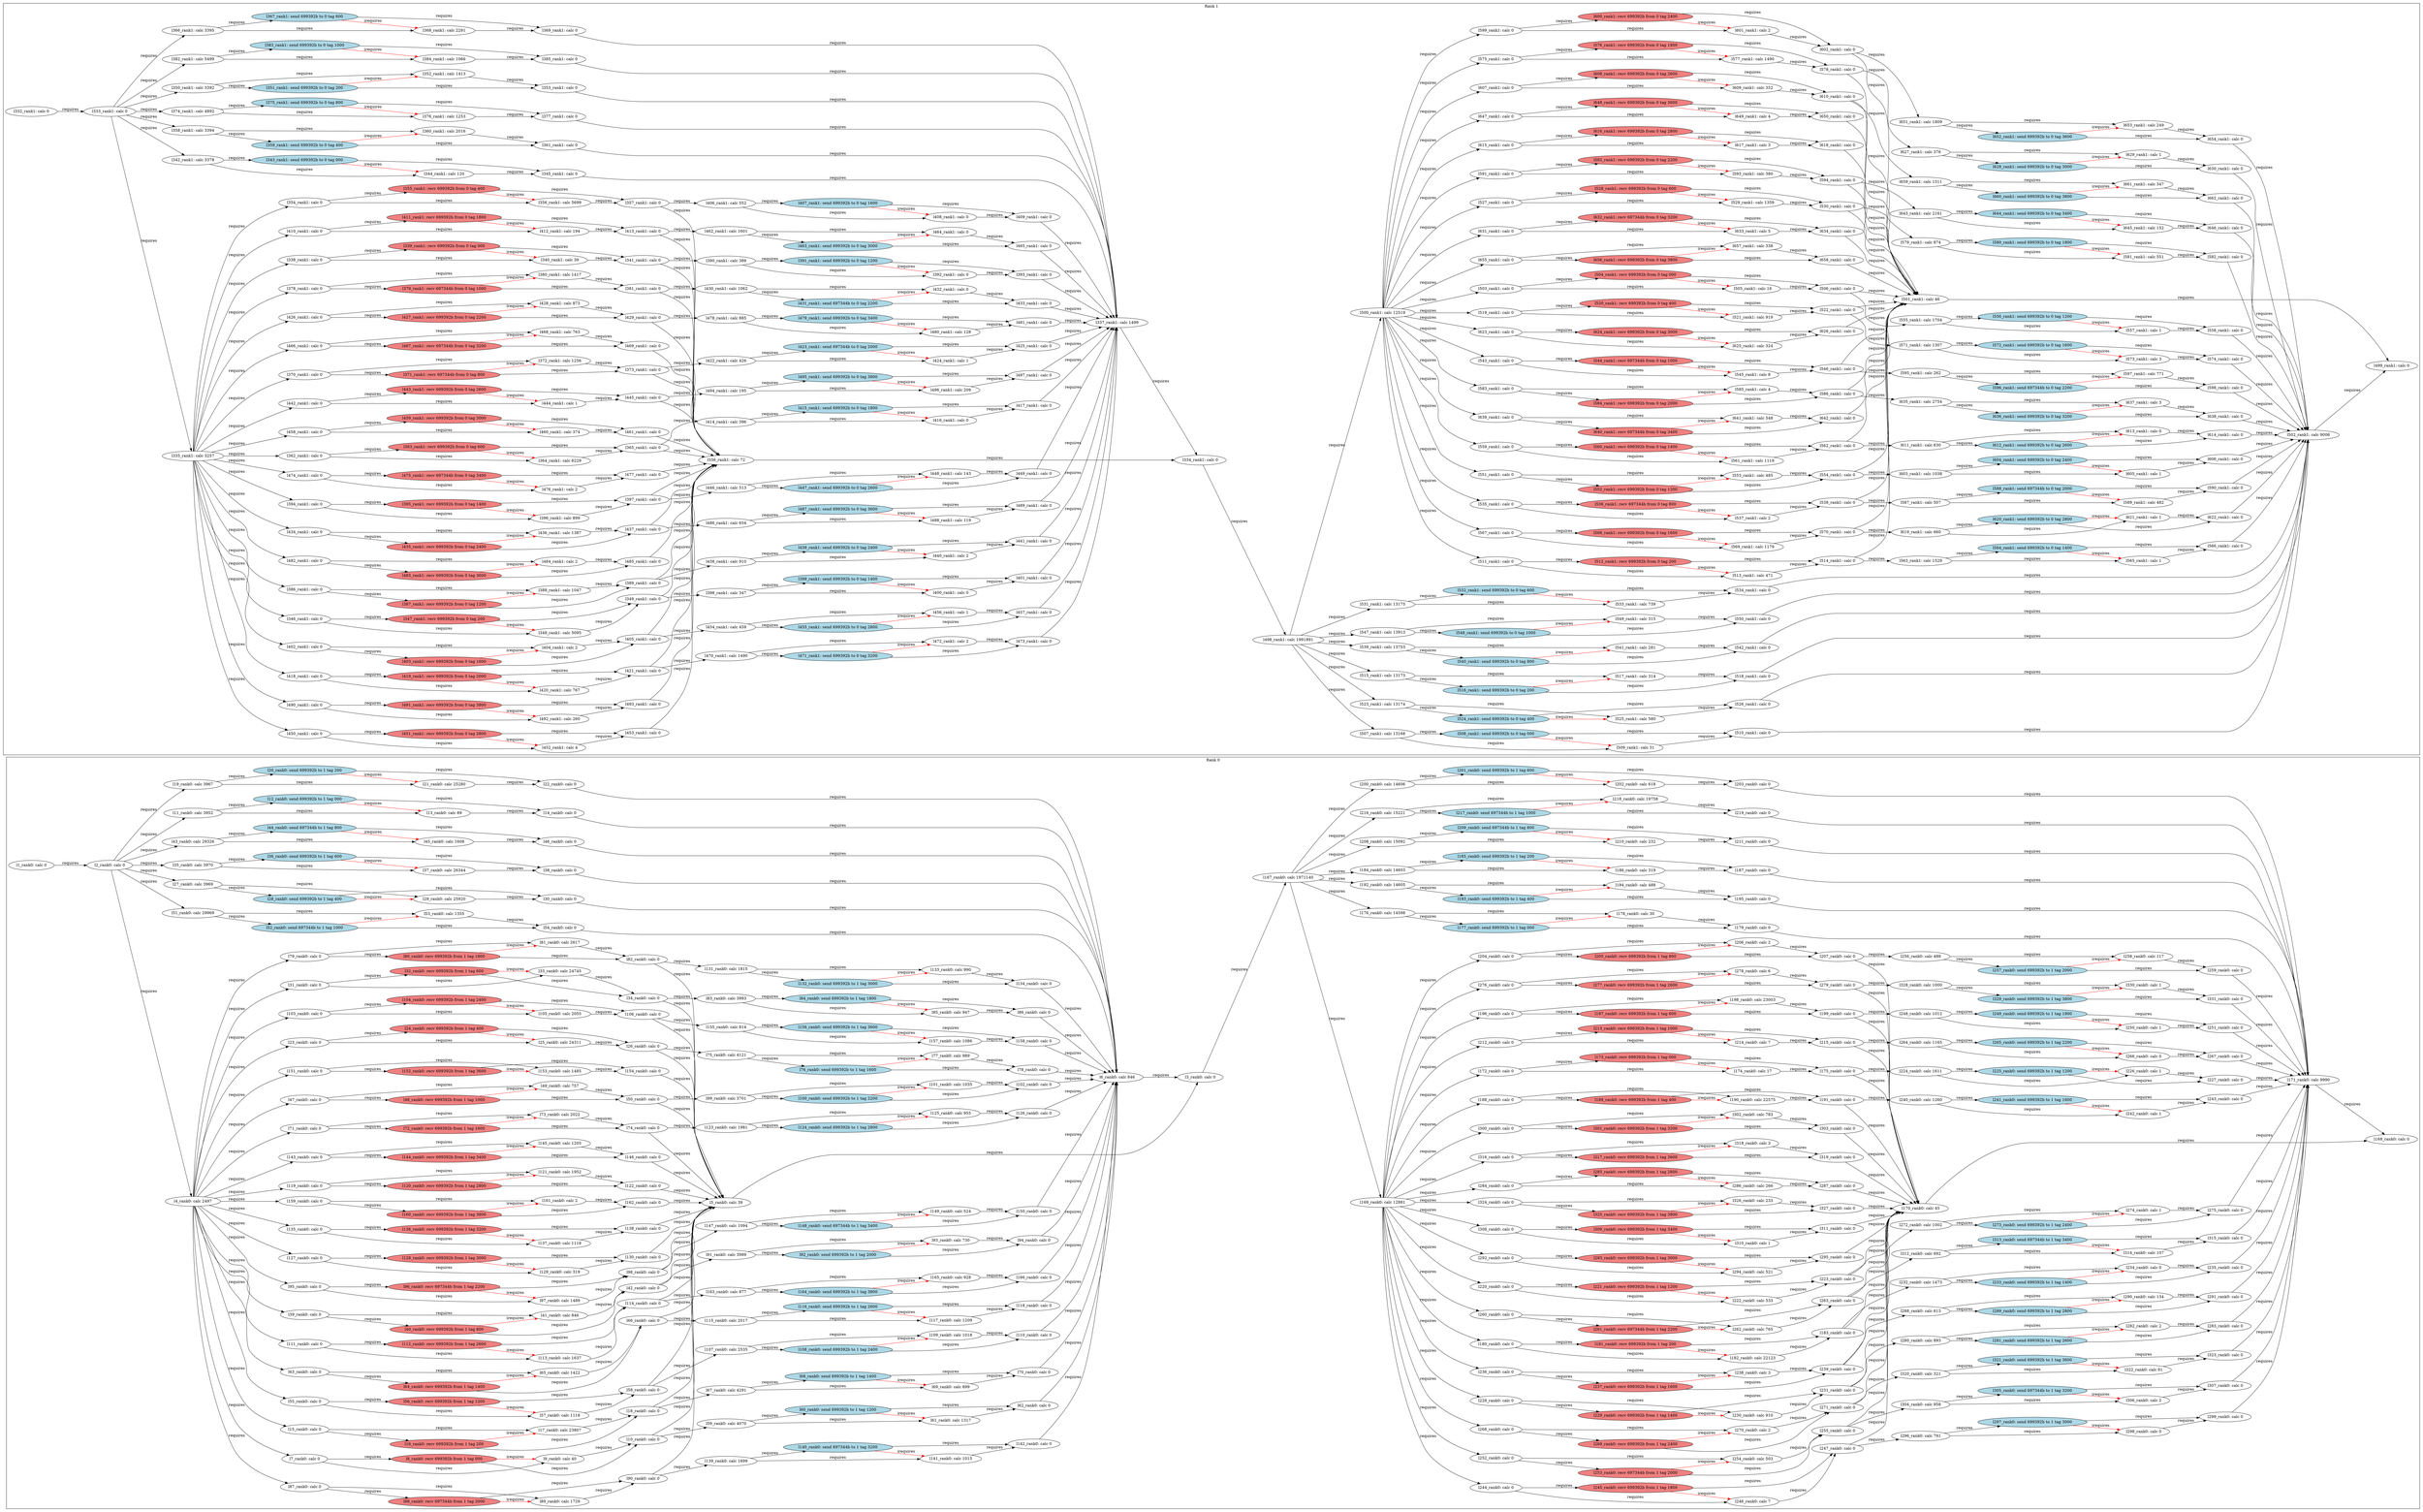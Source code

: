 digraph G {
    rankdir=LR;
    subgraph "cluster_rank_0" {
        label = "Rank 0";
        "l239_rank0: calc 0" [style=filled, fillcolor="white"];
        "l323_rank0: calc 0" [style=filled, fillcolor="white"];
        "l123_rank0: calc 1981" [style=filled, fillcolor="white"];
        "l228_rank0: calc 0" [style=filled, fillcolor="white"];
        "l126_rank0: calc 0" [style=filled, fillcolor="white"];
        "l21_rank0: calc 25280" [style=filled, fillcolor="white"];
        "l78_rank0: calc 0" [style=filled, fillcolor="white"];
        "l114_rank0: calc 0" [style=filled, fillcolor="white"];
        "l289_rank0: send 699392b to 1 tag 2800" [style=filled, fillcolor="lightblue"];
        "l17_rank0: calc 23807" [style=filled, fillcolor="white"];
        "l84_rank0: send 699392b to 1 tag 1800" [style=filled, fillcolor="lightblue"];
        "l5_rank0: calc 39" [style=filled, fillcolor="white"];
        "l143_rank0: calc 0" [style=filled, fillcolor="white"];
        "l98_rank0: calc 0" [style=filled, fillcolor="white"];
        "l19_rank0: calc 3967" [style=filled, fillcolor="white"];
        "l139_rank0: calc 1699" [style=filled, fillcolor="white"];
        "l50_rank0: calc 0" [style=filled, fillcolor="white"];
        "l325_rank0: recv 699392b from 1 tag 3800" [style=filled, fillcolor="lightcoral"];
        "l235_rank0: calc 0" [style=filled, fillcolor="white"];
        "l162_rank0: calc 0" [style=filled, fillcolor="white"];
        "l111_rank0: calc 0" [style=filled, fillcolor="white"];
        "l169_rank0: calc 12881" [style=filled, fillcolor="white"];
        "l154_rank0: calc 0" [style=filled, fillcolor="white"];
        "l189_rank0: recv 699392b from 1 tag 400" [style=filled, fillcolor="lightcoral"];
        "l249_rank0: send 699392b to 1 tag 1800" [style=filled, fillcolor="lightblue"];
        "l132_rank0: send 699392b to 1 tag 3000" [style=filled, fillcolor="lightblue"];
        "l95_rank0: calc 0" [style=filled, fillcolor="white"];
        "l161_rank0: calc 2" [style=filled, fillcolor="white"];
        "l328_rank0: calc 1000" [style=filled, fillcolor="white"];
        "l38_rank0: calc 0" [style=filled, fillcolor="white"];
        "l23_rank0: calc 0" [style=filled, fillcolor="white"];
        "l245_rank0: recv 699392b from 1 tag 1800" [style=filled, fillcolor="lightcoral"];
        "l136_rank0: recv 699392b from 1 tag 3200" [style=filled, fillcolor="lightcoral"];
        "l70_rank0: calc 0" [style=filled, fillcolor="white"];
        "l236_rank0: calc 0" [style=filled, fillcolor="white"];
        "l155_rank0: calc 814" [style=filled, fillcolor="white"];
        "l104_rank0: recv 699392b from 1 tag 2400" [style=filled, fillcolor="lightcoral"];
        "l174_rank0: calc 17" [style=filled, fillcolor="white"];
        "l330_rank0: calc 1" [style=filled, fillcolor="white"];
        "l176_rank0: calc 14598" [style=filled, fillcolor="white"];
        "l301_rank0: recv 699392b from 1 tag 3200" [style=filled, fillcolor="lightcoral"];
        "l61_rank0: calc 1317" [style=filled, fillcolor="white"];
        "l168_rank0: calc 0" [style=filled, fillcolor="white"];
        "l260_rank0: calc 0" [style=filled, fillcolor="white"];
        "l46_rank0: calc 0" [style=filled, fillcolor="white"];
        "l106_rank0: calc 0" [style=filled, fillcolor="white"];
        "l242_rank0: calc 1" [style=filled, fillcolor="white"];
        "l197_rank0: recv 699392b from 1 tag 600" [style=filled, fillcolor="lightcoral"];
        "l138_rank0: calc 0" [style=filled, fillcolor="white"];
        "l125_rank0: calc 955" [style=filled, fillcolor="white"];
        "l295_rank0: calc 0" [style=filled, fillcolor="white"];
        "l264_rank0: calc 1165" [style=filled, fillcolor="white"];
        "l190_rank0: calc 22575" [style=filled, fillcolor="white"];
        "l241_rank0: send 699392b to 1 tag 1600" [style=filled, fillcolor="lightblue"];
        "l64_rank0: recv 699392b from 1 tag 1400" [style=filled, fillcolor="lightcoral"];
        "l261_rank0: recv 697344b from 1 tag 2200" [style=filled, fillcolor="lightcoral"];
        "l160_rank0: recv 699392b from 1 tag 3800" [style=filled, fillcolor="lightcoral"];
        "l99_rank0: calc 3701" [style=filled, fillcolor="white"];
        "l81_rank0: calc 2617" [style=filled, fillcolor="white"];
        "l304_rank0: calc 958" [style=filled, fillcolor="white"];
        "l33_rank0: calc 24745" [style=filled, fillcolor="white"];
        "l101_rank0: calc 1035" [style=filled, fillcolor="white"];
        "l269_rank0: recv 699392b from 1 tag 2400" [style=filled, fillcolor="lightcoral"];
        "l62_rank0: calc 0" [style=filled, fillcolor="white"];
        "l191_rank0: calc 0" [style=filled, fillcolor="white"];
        "l229_rank0: recv 699392b from 1 tag 1400" [style=filled, fillcolor="lightcoral"];
        "l142_rank0: calc 0" [style=filled, fillcolor="white"];
        "l290_rank0: calc 134" [style=filled, fillcolor="white"];
        "l281_rank0: send 699392b to 1 tag 2600" [style=filled, fillcolor="lightblue"];
        "l86_rank0: calc 0" [style=filled, fillcolor="white"];
        "l4_rank0: calc 2497" [style=filled, fillcolor="white"];
        "l65_rank0: calc 1422" [style=filled, fillcolor="white"];
        "l205_rank0: recv 699392b from 1 tag 800" [style=filled, fillcolor="lightcoral"];
        "l96_rank0: recv 697344b from 1 tag 2200" [style=filled, fillcolor="lightcoral"];
        "l134_rank0: calc 0" [style=filled, fillcolor="white"];
        "l292_rank0: calc 0" [style=filled, fillcolor="white"];
        "l45_rank0: calc 1608" [style=filled, fillcolor="white"];
        "l280_rank0: calc 893" [style=filled, fillcolor="white"];
        "l327_rank0: calc 0" [style=filled, fillcolor="white"];
        "l192_rank0: calc 14605" [style=filled, fillcolor="white"];
        "l256_rank0: calc 488" [style=filled, fillcolor="white"];
        "l297_rank0: send 699392b to 1 tag 3000" [style=filled, fillcolor="lightblue"];
        "l149_rank0: calc 524" [style=filled, fillcolor="white"];
        "l283_rank0: calc 0" [style=filled, fillcolor="white"];
        "l6_rank0: calc 846" [style=filled, fillcolor="white"];
        "l299_rank0: calc 0" [style=filled, fillcolor="white"];
        "l214_rank0: calc 7" [style=filled, fillcolor="white"];
        "l116_rank0: send 699392b to 1 tag 2600" [style=filled, fillcolor="lightblue"];
        "l9_rank0: calc 40" [style=filled, fillcolor="white"];
        "l127_rank0: calc 0" [style=filled, fillcolor="white"];
        "l146_rank0: calc 0" [style=filled, fillcolor="white"];
        "l274_rank0: calc 1" [style=filled, fillcolor="white"];
        "l209_rank0: send 697344b to 1 tag 800" [style=filled, fillcolor="lightblue"];
        "l246_rank0: calc 7" [style=filled, fillcolor="white"];
        "l56_rank0: recv 699392b from 1 tag 1200" [style=filled, fillcolor="lightcoral"];
        "l59_rank0: calc 4070" [style=filled, fillcolor="white"];
        "l88_rank0: recv 697344b from 1 tag 2000" [style=filled, fillcolor="lightcoral"];
        "l230_rank0: calc 910" [style=filled, fillcolor="white"];
        "l79_rank0: calc 0" [style=filled, fillcolor="white"];
        "l184_rank0: calc 14603" [style=filled, fillcolor="white"];
        "l322_rank0: calc 91" [style=filled, fillcolor="white"];
        "l310_rank0: calc 1" [style=filled, fillcolor="white"];
        "l237_rank0: recv 699392b from 1 tag 1600" [style=filled, fillcolor="lightcoral"];
        "l87_rank0: calc 0" [style=filled, fillcolor="white"];
        "l172_rank0: calc 0" [style=filled, fillcolor="white"];
        "l15_rank0: calc 0" [style=filled, fillcolor="white"];
        "l110_rank0: calc 0" [style=filled, fillcolor="white"];
        "l207_rank0: calc 0" [style=filled, fillcolor="white"];
        "l72_rank0: recv 699392b from 1 tag 1600" [style=filled, fillcolor="lightcoral"];
        "l203_rank0: calc 0" [style=filled, fillcolor="white"];
        "l66_rank0: calc 0" [style=filled, fillcolor="white"];
        "l202_rank0: calc 618" [style=filled, fillcolor="white"];
        "l247_rank0: calc 0" [style=filled, fillcolor="white"];
        "l298_rank0: calc 0" [style=filled, fillcolor="white"];
        "l233_rank0: send 699392b to 1 tag 1400" [style=filled, fillcolor="lightblue"];
        "l267_rank0: calc 0" [style=filled, fillcolor="white"];
        "l41_rank0: calc 846" [style=filled, fillcolor="white"];
        "l210_rank0: calc 232" [style=filled, fillcolor="white"];
        "l182_rank0: calc 22123" [style=filled, fillcolor="white"];
        "l37_rank0: calc 26344" [style=filled, fillcolor="white"];
        "l51_rank0: calc 29969" [style=filled, fillcolor="white"];
        "l40_rank0: recv 699392b from 1 tag 800" [style=filled, fillcolor="lightcoral"];
        "l286_rank0: calc 266" [style=filled, fillcolor="white"];
        "l83_rank0: calc 3993" [style=filled, fillcolor="white"];
        "l321_rank0: send 699392b to 1 tag 3600" [style=filled, fillcolor="lightblue"];
        "l215_rank0: calc 0" [style=filled, fillcolor="white"];
        "l183_rank0: calc 0" [style=filled, fillcolor="white"];
        "l44_rank0: send 697344b to 1 tag 800" [style=filled, fillcolor="lightblue"];
        "l232_rank0: calc 1473" [style=filled, fillcolor="white"];
        "l272_rank0: calc 1002" [style=filled, fillcolor="white"];
        "l108_rank0: send 699392b to 1 tag 2400" [style=filled, fillcolor="lightblue"];
        "l68_rank0: send 699392b to 1 tag 1400" [style=filled, fillcolor="lightblue"];
        "l177_rank0: send 699392b to 1 tag 000" [style=filled, fillcolor="lightblue"];
        "l63_rank0: calc 0" [style=filled, fillcolor="white"];
        "l80_rank0: recv 699392b from 1 tag 1800" [style=filled, fillcolor="lightcoral"];
        "l128_rank0: recv 699392b from 1 tag 3000" [style=filled, fillcolor="lightcoral"];
        "l137_rank0: calc 1118" [style=filled, fillcolor="white"];
        "l27_rank0: calc 3969" [style=filled, fillcolor="white"];
        "l28_rank0: send 699392b to 1 tag 400" [style=filled, fillcolor="lightblue"];
        "l115_rank0: calc 2017" [style=filled, fillcolor="white"];
        "l253_rank0: recv 697344b from 1 tag 2000" [style=filled, fillcolor="lightcoral"];
        "l291_rank0: calc 0" [style=filled, fillcolor="white"];
        "l67_rank0: calc 4291" [style=filled, fillcolor="white"];
        "l257_rank0: send 699392b to 1 tag 2000" [style=filled, fillcolor="lightblue"];
        "l311_rank0: calc 0" [style=filled, fillcolor="white"];
        "l8_rank0: recv 699392b from 1 tag 000" [style=filled, fillcolor="lightcoral"];
        "l118_rank0: calc 0" [style=filled, fillcolor="white"];
        "l187_rank0: calc 0" [style=filled, fillcolor="white"];
        "l314_rank0: calc 107" [style=filled, fillcolor="white"];
        "l225_rank0: send 699392b to 1 tag 1200" [style=filled, fillcolor="lightblue"];
        "l107_rank0: calc 2535" [style=filled, fillcolor="white"];
        "l13_rank0: calc 89" [style=filled, fillcolor="white"];
        "l145_rank0: calc 1205" [style=filled, fillcolor="white"];
        "l39_rank0: calc 0" [style=filled, fillcolor="white"];
        "l196_rank0: calc 0" [style=filled, fillcolor="white"];
        "l159_rank0: calc 0" [style=filled, fillcolor="white"];
        "l22_rank0: calc 0" [style=filled, fillcolor="white"];
        "l150_rank0: calc 0" [style=filled, fillcolor="white"];
        "l219_rank0: calc 0" [style=filled, fillcolor="white"];
        "l152_rank0: recv 699392b from 1 tag 3600" [style=filled, fillcolor="lightcoral"];
        "l82_rank0: calc 0" [style=filled, fillcolor="white"];
        "l186_rank0: calc 319" [style=filled, fillcolor="white"];
        "l1_rank0: calc 0" [style=filled, fillcolor="white"];
        "l32_rank0: recv 699392b from 1 tag 600" [style=filled, fillcolor="lightcoral"];
        "l58_rank0: calc 0" [style=filled, fillcolor="white"];
        "l285_rank0: recv 699392b from 1 tag 2800" [style=filled, fillcolor="lightcoral"];
        "l93_rank0: calc 730" [style=filled, fillcolor="white"];
        "l60_rank0: send 699392b to 1 tag 1200" [style=filled, fillcolor="lightblue"];
        "l57_rank0: calc 1118" [style=filled, fillcolor="white"];
        "l3_rank0: calc 0" [style=filled, fillcolor="white"];
        "l165_rank0: calc 928" [style=filled, fillcolor="white"];
        "l217_rank0: send 697344b to 1 tag 1000" [style=filled, fillcolor="lightblue"];
        "l213_rank0: recv 699392b from 1 tag 1000" [style=filled, fillcolor="lightcoral"];
        "l112_rank0: recv 699392b from 1 tag 2600" [style=filled, fillcolor="lightcoral"];
        "l156_rank0: send 699392b to 1 tag 3600" [style=filled, fillcolor="lightblue"];
        "l130_rank0: calc 0" [style=filled, fillcolor="white"];
        "l170_rank0: calc 45" [style=filled, fillcolor="white"];
        "l276_rank0: calc 0" [style=filled, fillcolor="white"];
        "l121_rank0: calc 1952" [style=filled, fillcolor="white"];
        "l91_rank0: calc 3989" [style=filled, fillcolor="white"];
        "l238_rank0: calc 3" [style=filled, fillcolor="white"];
        "l315_rank0: calc 0" [style=filled, fillcolor="white"];
        "l266_rank0: calc 0" [style=filled, fillcolor="white"];
        "l14_rank0: calc 0" [style=filled, fillcolor="white"];
        "l20_rank0: send 699392b to 1 tag 200" [style=filled, fillcolor="lightblue"];
        "l226_rank0: calc 1" [style=filled, fillcolor="white"];
        "l131_rank0: calc 1815" [style=filled, fillcolor="white"];
        "l76_rank0: send 699392b to 1 tag 1600" [style=filled, fillcolor="lightblue"];
        "l49_rank0: calc 757" [style=filled, fillcolor="white"];
        "l94_rank0: calc 0" [style=filled, fillcolor="white"];
        "l119_rank0: calc 0" [style=filled, fillcolor="white"];
        "l287_rank0: calc 0" [style=filled, fillcolor="white"];
        "l113_rank0: calc 1637" [style=filled, fillcolor="white"];
        "l248_rank0: calc 1012" [style=filled, fillcolor="white"];
        "l251_rank0: calc 0" [style=filled, fillcolor="white"];
        "l324_rank0: calc 0" [style=filled, fillcolor="white"];
        "l199_rank0: calc 0" [style=filled, fillcolor="white"];
        "l231_rank0: calc 0" [style=filled, fillcolor="white"];
        "l173_rank0: recv 699392b from 1 tag 000" [style=filled, fillcolor="lightcoral"];
        "l294_rank0: calc 521" [style=filled, fillcolor="white"];
        "l35_rank0: calc 3970" [style=filled, fillcolor="white"];
        "l92_rank0: send 699392b to 1 tag 2000" [style=filled, fillcolor="lightblue"];
        "l312_rank0: calc 692" [style=filled, fillcolor="white"];
        "l103_rank0: calc 0" [style=filled, fillcolor="white"];
        "l208_rank0: calc 15092" [style=filled, fillcolor="white"];
        "l75_rank0: calc 4121" [style=filled, fillcolor="white"];
        "l12_rank0: send 699392b to 1 tag 000" [style=filled, fillcolor="lightblue"];
        "l105_rank0: calc 2055" [style=filled, fillcolor="white"];
        "l284_rank0: calc 0" [style=filled, fillcolor="white"];
        "l153_rank0: calc 1485" [style=filled, fillcolor="white"];
        "l195_rank0: calc 0" [style=filled, fillcolor="white"];
        "l175_rank0: calc 0" [style=filled, fillcolor="white"];
        "l193_rank0: send 699392b to 1 tag 400" [style=filled, fillcolor="lightblue"];
        "l140_rank0: send 697344b to 1 tag 3200" [style=filled, fillcolor="lightblue"];
        "l331_rank0: calc 0" [style=filled, fillcolor="white"];
        "l279_rank0: calc 0" [style=filled, fillcolor="white"];
        "l16_rank0: recv 699392b from 1 tag 200" [style=filled, fillcolor="lightcoral"];
        "l120_rank0: recv 699392b from 1 tag 2800" [style=filled, fillcolor="lightcoral"];
        "l163_rank0: calc 877" [style=filled, fillcolor="white"];
        "l185_rank0: send 699392b to 1 tag 200" [style=filled, fillcolor="lightblue"];
        "l259_rank0: calc 0" [style=filled, fillcolor="white"];
        "l71_rank0: calc 0" [style=filled, fillcolor="white"];
        "l224_rank0: calc 1611" [style=filled, fillcolor="white"];
        "l135_rank0: calc 0" [style=filled, fillcolor="white"];
        "l305_rank0: send 697344b to 1 tag 3200" [style=filled, fillcolor="lightblue"];
        "l167_rank0: calc 1971140" [style=filled, fillcolor="white"];
        "l90_rank0: calc 0" [style=filled, fillcolor="white"];
        "l268_rank0: calc 0" [style=filled, fillcolor="white"];
        "l201_rank0: send 699392b to 1 tag 600" [style=filled, fillcolor="lightblue"];
        "l77_rank0: calc 989" [style=filled, fillcolor="white"];
        "l36_rank0: send 699392b to 1 tag 600" [style=filled, fillcolor="lightblue"];
        "l55_rank0: calc 0" [style=filled, fillcolor="white"];
        "l317_rank0: recv 699392b from 1 tag 3600" [style=filled, fillcolor="lightcoral"];
        "l243_rank0: calc 0" [style=filled, fillcolor="white"];
        "l179_rank0: calc 0" [style=filled, fillcolor="white"];
        "l122_rank0: calc 0" [style=filled, fillcolor="white"];
        "l29_rank0: calc 25920" [style=filled, fillcolor="white"];
        "l10_rank0: calc 0" [style=filled, fillcolor="white"];
        "l42_rank0: calc 0" [style=filled, fillcolor="white"];
        "l89_rank0: calc 1729" [style=filled, fillcolor="white"];
        "l180_rank0: calc 0" [style=filled, fillcolor="white"];
        "l271_rank0: calc 0" [style=filled, fillcolor="white"];
        "l320_rank0: calc 321" [style=filled, fillcolor="white"];
        "l216_rank0: calc 15221" [style=filled, fillcolor="white"];
        "l158_rank0: calc 0" [style=filled, fillcolor="white"];
        "l293_rank0: recv 699392b from 1 tag 3000" [style=filled, fillcolor="lightcoral"];
        "l262_rank0: calc 765" [style=filled, fillcolor="white"];
        "l181_rank0: recv 699392b from 1 tag 200" [style=filled, fillcolor="lightcoral"];
        "l265_rank0: send 699392b to 1 tag 2200" [style=filled, fillcolor="lightblue"];
        "l18_rank0: calc 0" [style=filled, fillcolor="white"];
        "l30_rank0: calc 0" [style=filled, fillcolor="white"];
        "l307_rank0: calc 0" [style=filled, fillcolor="white"];
        "l319_rank0: calc 0" [style=filled, fillcolor="white"];
        "l318_rank0: calc 3" [style=filled, fillcolor="white"];
        "l296_rank0: calc 791" [style=filled, fillcolor="white"];
        "l157_rank0: calc 1086" [style=filled, fillcolor="white"];
        "l270_rank0: calc 2" [style=filled, fillcolor="white"];
        "l24_rank0: recv 699392b from 1 tag 400" [style=filled, fillcolor="lightcoral"];
        "l73_rank0: calc 2022" [style=filled, fillcolor="white"];
        "l300_rank0: calc 0" [style=filled, fillcolor="white"];
        "l220_rank0: calc 0" [style=filled, fillcolor="white"];
        "l43_rank0: calc 29326" [style=filled, fillcolor="white"];
        "l252_rank0: calc 0" [style=filled, fillcolor="white"];
        "l223_rank0: calc 0" [style=filled, fillcolor="white"];
        "l148_rank0: send 697344b to 1 tag 3400" [style=filled, fillcolor="lightblue"];
        "l255_rank0: calc 0" [style=filled, fillcolor="white"];
        "l211_rank0: calc 0" [style=filled, fillcolor="white"];
        "l308_rank0: calc 0" [style=filled, fillcolor="white"];
        "l100_rank0: send 699392b to 1 tag 2200" [style=filled, fillcolor="lightblue"];
        "l306_rank0: calc 2" [style=filled, fillcolor="white"];
        "l194_rank0: calc 488" [style=filled, fillcolor="white"];
        "l151_rank0: calc 0" [style=filled, fillcolor="white"];
        "l85_rank0: calc 947" [style=filled, fillcolor="white"];
        "l218_rank0: calc 19758" [style=filled, fillcolor="white"];
        "l124_rank0: send 699392b to 1 tag 2800" [style=filled, fillcolor="lightblue"];
        "l263_rank0: calc 0" [style=filled, fillcolor="white"];
        "l141_rank0: calc 1015" [style=filled, fillcolor="white"];
        "l282_rank0: calc 2" [style=filled, fillcolor="white"];
        "l34_rank0: calc 0" [style=filled, fillcolor="white"];
        "l26_rank0: calc 0" [style=filled, fillcolor="white"];
        "l52_rank0: send 697344b to 1 tag 1000" [style=filled, fillcolor="lightblue"];
        "l200_rank0: calc 14606" [style=filled, fillcolor="white"];
        "l303_rank0: calc 0" [style=filled, fillcolor="white"];
        "l133_rank0: calc 990" [style=filled, fillcolor="white"];
        "l316_rank0: calc 0" [style=filled, fillcolor="white"];
        "l164_rank0: send 699392b to 1 tag 3800" [style=filled, fillcolor="lightblue"];
        "l273_rank0: send 699392b to 1 tag 2400" [style=filled, fillcolor="lightblue"];
        "l25_rank0: calc 24311" [style=filled, fillcolor="white"];
        "l47_rank0: calc 0" [style=filled, fillcolor="white"];
        "l147_rank0: calc 1094" [style=filled, fillcolor="white"];
        "l244_rank0: calc 0" [style=filled, fillcolor="white"];
        "l171_rank0: calc 9990" [style=filled, fillcolor="white"];
        "l198_rank0: calc 23003" [style=filled, fillcolor="white"];
        "l309_rank0: recv 699392b from 1 tag 3400" [style=filled, fillcolor="lightcoral"];
        "l144_rank0: recv 699392b from 1 tag 3400" [style=filled, fillcolor="lightcoral"];
        "l222_rank0: calc 533" [style=filled, fillcolor="white"];
        "l31_rank0: calc 0" [style=filled, fillcolor="white"];
        "l277_rank0: recv 699392b from 1 tag 2600" [style=filled, fillcolor="lightcoral"];
        "l48_rank0: recv 699392b from 1 tag 1000" [style=filled, fillcolor="lightcoral"];
        "l188_rank0: calc 0" [style=filled, fillcolor="white"];
        "l227_rank0: calc 0" [style=filled, fillcolor="white"];
        "l2_rank0: calc 0" [style=filled, fillcolor="white"];
        "l329_rank0: send 699392b to 1 tag 3800" [style=filled, fillcolor="lightblue"];
        "l206_rank0: calc 2" [style=filled, fillcolor="white"];
        "l97_rank0: calc 1489" [style=filled, fillcolor="white"];
        "l54_rank0: calc 0" [style=filled, fillcolor="white"];
        "l212_rank0: calc 0" [style=filled, fillcolor="white"];
        "l117_rank0: calc 1209" [style=filled, fillcolor="white"];
        "l166_rank0: calc 0" [style=filled, fillcolor="white"];
        "l129_rank0: calc 319" [style=filled, fillcolor="white"];
        "l74_rank0: calc 0" [style=filled, fillcolor="white"];
        "l302_rank0: calc 783" [style=filled, fillcolor="white"];
        "l7_rank0: calc 0" [style=filled, fillcolor="white"];
        "l109_rank0: calc 1018" [style=filled, fillcolor="white"];
        "l250_rank0: calc 1" [style=filled, fillcolor="white"];
        "l275_rank0: calc 0" [style=filled, fillcolor="white"];
        "l69_rank0: calc 899" [style=filled, fillcolor="white"];
        "l240_rank0: calc 1260" [style=filled, fillcolor="white"];
        "l254_rank0: calc 503" [style=filled, fillcolor="white"];
        "l288_rank0: calc 613" [style=filled, fillcolor="white"];
        "l278_rank0: calc 6" [style=filled, fillcolor="white"];
        "l53_rank0: calc 1355" [style=filled, fillcolor="white"];
        "l258_rank0: calc 117" [style=filled, fillcolor="white"];
        "l11_rank0: calc 3952" [style=filled, fillcolor="white"];
        "l326_rank0: calc 233" [style=filled, fillcolor="white"];
        "l204_rank0: calc 0" [style=filled, fillcolor="white"];
        "l313_rank0: send 697344b to 1 tag 3400" [style=filled, fillcolor="lightblue"];
        "l178_rank0: calc 30" [style=filled, fillcolor="white"];
        "l102_rank0: calc 0" [style=filled, fillcolor="white"];
        "l221_rank0: recv 699392b from 1 tag 1200" [style=filled, fillcolor="lightcoral"];
        "l234_rank0: calc 0" [style=filled, fillcolor="white"];
        "l1_rank0: calc 0" -> "l2_rank0: calc 0" [label="requires", color="black"];
        "l2_rank0: calc 0" -> "l4_rank0: calc 2497" [label="requires", color="black"];
        "l5_rank0: calc 39" -> "l3_rank0: calc 0" [label="requires", color="black"];
        "l6_rank0: calc 846" -> "l3_rank0: calc 0" [label="requires", color="black"];
        "l4_rank0: calc 2497" -> "l7_rank0: calc 0" [label="requires", color="black"];
        "l7_rank0: calc 0" -> "l8_rank0: recv 699392b from 1 tag 000" [label="requires", color="black"];
        "l7_rank0: calc 0" -> "l9_rank0: calc 40" [label="requires", color="black"];
        "l8_rank0: recv 699392b from 1 tag 000" -> "l9_rank0: calc 40" [label="irequires", color="red"];
        "l9_rank0: calc 40" -> "l10_rank0: calc 0" [label="requires", color="black"];
        "l8_rank0: recv 699392b from 1 tag 000" -> "l10_rank0: calc 0" [label="requires", color="black"];
        "l10_rank0: calc 0" -> "l5_rank0: calc 39" [label="requires", color="black"];
        "l2_rank0: calc 0" -> "l11_rank0: calc 3952" [label="requires", color="black"];
        "l11_rank0: calc 3952" -> "l12_rank0: send 699392b to 1 tag 000" [label="requires", color="black"];
        "l11_rank0: calc 3952" -> "l13_rank0: calc 89" [label="requires", color="black"];
        "l12_rank0: send 699392b to 1 tag 000" -> "l13_rank0: calc 89" [label="irequires", color="red"];
        "l13_rank0: calc 89" -> "l14_rank0: calc 0" [label="requires", color="black"];
        "l12_rank0: send 699392b to 1 tag 000" -> "l14_rank0: calc 0" [label="requires", color="black"];
        "l14_rank0: calc 0" -> "l6_rank0: calc 846" [label="requires", color="black"];
        "l4_rank0: calc 2497" -> "l15_rank0: calc 0" [label="requires", color="black"];
        "l15_rank0: calc 0" -> "l16_rank0: recv 699392b from 1 tag 200" [label="requires", color="black"];
        "l15_rank0: calc 0" -> "l17_rank0: calc 23807" [label="requires", color="black"];
        "l16_rank0: recv 699392b from 1 tag 200" -> "l17_rank0: calc 23807" [label="irequires", color="red"];
        "l17_rank0: calc 23807" -> "l18_rank0: calc 0" [label="requires", color="black"];
        "l16_rank0: recv 699392b from 1 tag 200" -> "l18_rank0: calc 0" [label="requires", color="black"];
        "l18_rank0: calc 0" -> "l5_rank0: calc 39" [label="requires", color="black"];
        "l2_rank0: calc 0" -> "l19_rank0: calc 3967" [label="requires", color="black"];
        "l19_rank0: calc 3967" -> "l20_rank0: send 699392b to 1 tag 200" [label="requires", color="black"];
        "l19_rank0: calc 3967" -> "l21_rank0: calc 25280" [label="requires", color="black"];
        "l20_rank0: send 699392b to 1 tag 200" -> "l21_rank0: calc 25280" [label="irequires", color="red"];
        "l21_rank0: calc 25280" -> "l22_rank0: calc 0" [label="requires", color="black"];
        "l20_rank0: send 699392b to 1 tag 200" -> "l22_rank0: calc 0" [label="requires", color="black"];
        "l22_rank0: calc 0" -> "l6_rank0: calc 846" [label="requires", color="black"];
        "l4_rank0: calc 2497" -> "l23_rank0: calc 0" [label="requires", color="black"];
        "l23_rank0: calc 0" -> "l24_rank0: recv 699392b from 1 tag 400" [label="requires", color="black"];
        "l23_rank0: calc 0" -> "l25_rank0: calc 24311" [label="requires", color="black"];
        "l24_rank0: recv 699392b from 1 tag 400" -> "l25_rank0: calc 24311" [label="irequires", color="red"];
        "l25_rank0: calc 24311" -> "l26_rank0: calc 0" [label="requires", color="black"];
        "l24_rank0: recv 699392b from 1 tag 400" -> "l26_rank0: calc 0" [label="requires", color="black"];
        "l26_rank0: calc 0" -> "l5_rank0: calc 39" [label="requires", color="black"];
        "l2_rank0: calc 0" -> "l27_rank0: calc 3969" [label="requires", color="black"];
        "l27_rank0: calc 3969" -> "l28_rank0: send 699392b to 1 tag 400" [label="requires", color="black"];
        "l27_rank0: calc 3969" -> "l29_rank0: calc 25920" [label="requires", color="black"];
        "l28_rank0: send 699392b to 1 tag 400" -> "l29_rank0: calc 25920" [label="irequires", color="red"];
        "l29_rank0: calc 25920" -> "l30_rank0: calc 0" [label="requires", color="black"];
        "l28_rank0: send 699392b to 1 tag 400" -> "l30_rank0: calc 0" [label="requires", color="black"];
        "l30_rank0: calc 0" -> "l6_rank0: calc 846" [label="requires", color="black"];
        "l4_rank0: calc 2497" -> "l31_rank0: calc 0" [label="requires", color="black"];
        "l31_rank0: calc 0" -> "l32_rank0: recv 699392b from 1 tag 600" [label="requires", color="black"];
        "l31_rank0: calc 0" -> "l33_rank0: calc 24745" [label="requires", color="black"];
        "l32_rank0: recv 699392b from 1 tag 600" -> "l33_rank0: calc 24745" [label="irequires", color="red"];
        "l33_rank0: calc 24745" -> "l34_rank0: calc 0" [label="requires", color="black"];
        "l32_rank0: recv 699392b from 1 tag 600" -> "l34_rank0: calc 0" [label="requires", color="black"];
        "l34_rank0: calc 0" -> "l5_rank0: calc 39" [label="requires", color="black"];
        "l2_rank0: calc 0" -> "l35_rank0: calc 3970" [label="requires", color="black"];
        "l35_rank0: calc 3970" -> "l36_rank0: send 699392b to 1 tag 600" [label="requires", color="black"];
        "l35_rank0: calc 3970" -> "l37_rank0: calc 26344" [label="requires", color="black"];
        "l36_rank0: send 699392b to 1 tag 600" -> "l37_rank0: calc 26344" [label="irequires", color="red"];
        "l37_rank0: calc 26344" -> "l38_rank0: calc 0" [label="requires", color="black"];
        "l36_rank0: send 699392b to 1 tag 600" -> "l38_rank0: calc 0" [label="requires", color="black"];
        "l38_rank0: calc 0" -> "l6_rank0: calc 846" [label="requires", color="black"];
        "l4_rank0: calc 2497" -> "l39_rank0: calc 0" [label="requires", color="black"];
        "l39_rank0: calc 0" -> "l40_rank0: recv 699392b from 1 tag 800" [label="requires", color="black"];
        "l39_rank0: calc 0" -> "l41_rank0: calc 846" [label="requires", color="black"];
        "l40_rank0: recv 699392b from 1 tag 800" -> "l41_rank0: calc 846" [label="irequires", color="red"];
        "l41_rank0: calc 846" -> "l42_rank0: calc 0" [label="requires", color="black"];
        "l40_rank0: recv 699392b from 1 tag 800" -> "l42_rank0: calc 0" [label="requires", color="black"];
        "l42_rank0: calc 0" -> "l5_rank0: calc 39" [label="requires", color="black"];
        "l2_rank0: calc 0" -> "l43_rank0: calc 29326" [label="requires", color="black"];
        "l43_rank0: calc 29326" -> "l44_rank0: send 697344b to 1 tag 800" [label="requires", color="black"];
        "l43_rank0: calc 29326" -> "l45_rank0: calc 1608" [label="requires", color="black"];
        "l44_rank0: send 697344b to 1 tag 800" -> "l45_rank0: calc 1608" [label="irequires", color="red"];
        "l45_rank0: calc 1608" -> "l46_rank0: calc 0" [label="requires", color="black"];
        "l44_rank0: send 697344b to 1 tag 800" -> "l46_rank0: calc 0" [label="requires", color="black"];
        "l46_rank0: calc 0" -> "l6_rank0: calc 846" [label="requires", color="black"];
        "l4_rank0: calc 2497" -> "l47_rank0: calc 0" [label="requires", color="black"];
        "l47_rank0: calc 0" -> "l48_rank0: recv 699392b from 1 tag 1000" [label="requires", color="black"];
        "l47_rank0: calc 0" -> "l49_rank0: calc 757" [label="requires", color="black"];
        "l48_rank0: recv 699392b from 1 tag 1000" -> "l49_rank0: calc 757" [label="irequires", color="red"];
        "l49_rank0: calc 757" -> "l50_rank0: calc 0" [label="requires", color="black"];
        "l48_rank0: recv 699392b from 1 tag 1000" -> "l50_rank0: calc 0" [label="requires", color="black"];
        "l50_rank0: calc 0" -> "l5_rank0: calc 39" [label="requires", color="black"];
        "l2_rank0: calc 0" -> "l51_rank0: calc 29969" [label="requires", color="black"];
        "l51_rank0: calc 29969" -> "l52_rank0: send 697344b to 1 tag 1000" [label="requires", color="black"];
        "l51_rank0: calc 29969" -> "l53_rank0: calc 1355" [label="requires", color="black"];
        "l52_rank0: send 697344b to 1 tag 1000" -> "l53_rank0: calc 1355" [label="irequires", color="red"];
        "l53_rank0: calc 1355" -> "l54_rank0: calc 0" [label="requires", color="black"];
        "l52_rank0: send 697344b to 1 tag 1000" -> "l54_rank0: calc 0" [label="requires", color="black"];
        "l54_rank0: calc 0" -> "l6_rank0: calc 846" [label="requires", color="black"];
        "l4_rank0: calc 2497" -> "l55_rank0: calc 0" [label="requires", color="black"];
        "l55_rank0: calc 0" -> "l56_rank0: recv 699392b from 1 tag 1200" [label="requires", color="black"];
        "l55_rank0: calc 0" -> "l57_rank0: calc 1118" [label="requires", color="black"];
        "l56_rank0: recv 699392b from 1 tag 1200" -> "l57_rank0: calc 1118" [label="irequires", color="red"];
        "l57_rank0: calc 1118" -> "l58_rank0: calc 0" [label="requires", color="black"];
        "l56_rank0: recv 699392b from 1 tag 1200" -> "l58_rank0: calc 0" [label="requires", color="black"];
        "l58_rank0: calc 0" -> "l5_rank0: calc 39" [label="requires", color="black"];
        "l10_rank0: calc 0" -> "l59_rank0: calc 4070" [label="requires", color="black"];
        "l59_rank0: calc 4070" -> "l60_rank0: send 699392b to 1 tag 1200" [label="requires", color="black"];
        "l59_rank0: calc 4070" -> "l61_rank0: calc 1317" [label="requires", color="black"];
        "l60_rank0: send 699392b to 1 tag 1200" -> "l61_rank0: calc 1317" [label="irequires", color="red"];
        "l61_rank0: calc 1317" -> "l62_rank0: calc 0" [label="requires", color="black"];
        "l60_rank0: send 699392b to 1 tag 1200" -> "l62_rank0: calc 0" [label="requires", color="black"];
        "l62_rank0: calc 0" -> "l6_rank0: calc 846" [label="requires", color="black"];
        "l4_rank0: calc 2497" -> "l63_rank0: calc 0" [label="requires", color="black"];
        "l63_rank0: calc 0" -> "l64_rank0: recv 699392b from 1 tag 1400" [label="requires", color="black"];
        "l63_rank0: calc 0" -> "l65_rank0: calc 1422" [label="requires", color="black"];
        "l64_rank0: recv 699392b from 1 tag 1400" -> "l65_rank0: calc 1422" [label="irequires", color="red"];
        "l65_rank0: calc 1422" -> "l66_rank0: calc 0" [label="requires", color="black"];
        "l64_rank0: recv 699392b from 1 tag 1400" -> "l66_rank0: calc 0" [label="requires", color="black"];
        "l66_rank0: calc 0" -> "l5_rank0: calc 39" [label="requires", color="black"];
        "l18_rank0: calc 0" -> "l67_rank0: calc 4291" [label="requires", color="black"];
        "l67_rank0: calc 4291" -> "l68_rank0: send 699392b to 1 tag 1400" [label="requires", color="black"];
        "l67_rank0: calc 4291" -> "l69_rank0: calc 899" [label="requires", color="black"];
        "l68_rank0: send 699392b to 1 tag 1400" -> "l69_rank0: calc 899" [label="irequires", color="red"];
        "l69_rank0: calc 899" -> "l70_rank0: calc 0" [label="requires", color="black"];
        "l68_rank0: send 699392b to 1 tag 1400" -> "l70_rank0: calc 0" [label="requires", color="black"];
        "l70_rank0: calc 0" -> "l6_rank0: calc 846" [label="requires", color="black"];
        "l4_rank0: calc 2497" -> "l71_rank0: calc 0" [label="requires", color="black"];
        "l71_rank0: calc 0" -> "l72_rank0: recv 699392b from 1 tag 1600" [label="requires", color="black"];
        "l71_rank0: calc 0" -> "l73_rank0: calc 2022" [label="requires", color="black"];
        "l72_rank0: recv 699392b from 1 tag 1600" -> "l73_rank0: calc 2022" [label="irequires", color="red"];
        "l73_rank0: calc 2022" -> "l74_rank0: calc 0" [label="requires", color="black"];
        "l72_rank0: recv 699392b from 1 tag 1600" -> "l74_rank0: calc 0" [label="requires", color="black"];
        "l74_rank0: calc 0" -> "l5_rank0: calc 39" [label="requires", color="black"];
        "l26_rank0: calc 0" -> "l75_rank0: calc 4121" [label="requires", color="black"];
        "l75_rank0: calc 4121" -> "l76_rank0: send 699392b to 1 tag 1600" [label="requires", color="black"];
        "l75_rank0: calc 4121" -> "l77_rank0: calc 989" [label="requires", color="black"];
        "l76_rank0: send 699392b to 1 tag 1600" -> "l77_rank0: calc 989" [label="irequires", color="red"];
        "l77_rank0: calc 989" -> "l78_rank0: calc 0" [label="requires", color="black"];
        "l76_rank0: send 699392b to 1 tag 1600" -> "l78_rank0: calc 0" [label="requires", color="black"];
        "l78_rank0: calc 0" -> "l6_rank0: calc 846" [label="requires", color="black"];
        "l4_rank0: calc 2497" -> "l79_rank0: calc 0" [label="requires", color="black"];
        "l79_rank0: calc 0" -> "l80_rank0: recv 699392b from 1 tag 1800" [label="requires", color="black"];
        "l79_rank0: calc 0" -> "l81_rank0: calc 2617" [label="requires", color="black"];
        "l80_rank0: recv 699392b from 1 tag 1800" -> "l81_rank0: calc 2617" [label="irequires", color="red"];
        "l81_rank0: calc 2617" -> "l82_rank0: calc 0" [label="requires", color="black"];
        "l80_rank0: recv 699392b from 1 tag 1800" -> "l82_rank0: calc 0" [label="requires", color="black"];
        "l82_rank0: calc 0" -> "l5_rank0: calc 39" [label="requires", color="black"];
        "l34_rank0: calc 0" -> "l83_rank0: calc 3993" [label="requires", color="black"];
        "l83_rank0: calc 3993" -> "l84_rank0: send 699392b to 1 tag 1800" [label="requires", color="black"];
        "l83_rank0: calc 3993" -> "l85_rank0: calc 947" [label="requires", color="black"];
        "l84_rank0: send 699392b to 1 tag 1800" -> "l85_rank0: calc 947" [label="irequires", color="red"];
        "l85_rank0: calc 947" -> "l86_rank0: calc 0" [label="requires", color="black"];
        "l84_rank0: send 699392b to 1 tag 1800" -> "l86_rank0: calc 0" [label="requires", color="black"];
        "l86_rank0: calc 0" -> "l6_rank0: calc 846" [label="requires", color="black"];
        "l4_rank0: calc 2497" -> "l87_rank0: calc 0" [label="requires", color="black"];
        "l87_rank0: calc 0" -> "l88_rank0: recv 697344b from 1 tag 2000" [label="requires", color="black"];
        "l87_rank0: calc 0" -> "l89_rank0: calc 1729" [label="requires", color="black"];
        "l88_rank0: recv 697344b from 1 tag 2000" -> "l89_rank0: calc 1729" [label="irequires", color="red"];
        "l89_rank0: calc 1729" -> "l90_rank0: calc 0" [label="requires", color="black"];
        "l88_rank0: recv 697344b from 1 tag 2000" -> "l90_rank0: calc 0" [label="requires", color="black"];
        "l90_rank0: calc 0" -> "l5_rank0: calc 39" [label="requires", color="black"];
        "l42_rank0: calc 0" -> "l91_rank0: calc 3989" [label="requires", color="black"];
        "l91_rank0: calc 3989" -> "l92_rank0: send 699392b to 1 tag 2000" [label="requires", color="black"];
        "l91_rank0: calc 3989" -> "l93_rank0: calc 730" [label="requires", color="black"];
        "l92_rank0: send 699392b to 1 tag 2000" -> "l93_rank0: calc 730" [label="irequires", color="red"];
        "l93_rank0: calc 730" -> "l94_rank0: calc 0" [label="requires", color="black"];
        "l92_rank0: send 699392b to 1 tag 2000" -> "l94_rank0: calc 0" [label="requires", color="black"];
        "l94_rank0: calc 0" -> "l6_rank0: calc 846" [label="requires", color="black"];
        "l4_rank0: calc 2497" -> "l95_rank0: calc 0" [label="requires", color="black"];
        "l95_rank0: calc 0" -> "l96_rank0: recv 697344b from 1 tag 2200" [label="requires", color="black"];
        "l95_rank0: calc 0" -> "l97_rank0: calc 1489" [label="requires", color="black"];
        "l96_rank0: recv 697344b from 1 tag 2200" -> "l97_rank0: calc 1489" [label="irequires", color="red"];
        "l97_rank0: calc 1489" -> "l98_rank0: calc 0" [label="requires", color="black"];
        "l96_rank0: recv 697344b from 1 tag 2200" -> "l98_rank0: calc 0" [label="requires", color="black"];
        "l98_rank0: calc 0" -> "l5_rank0: calc 39" [label="requires", color="black"];
        "l50_rank0: calc 0" -> "l99_rank0: calc 3701" [label="requires", color="black"];
        "l99_rank0: calc 3701" -> "l100_rank0: send 699392b to 1 tag 2200" [label="requires", color="black"];
        "l99_rank0: calc 3701" -> "l101_rank0: calc 1035" [label="requires", color="black"];
        "l100_rank0: send 699392b to 1 tag 2200" -> "l101_rank0: calc 1035" [label="irequires", color="red"];
        "l101_rank0: calc 1035" -> "l102_rank0: calc 0" [label="requires", color="black"];
        "l100_rank0: send 699392b to 1 tag 2200" -> "l102_rank0: calc 0" [label="requires", color="black"];
        "l102_rank0: calc 0" -> "l6_rank0: calc 846" [label="requires", color="black"];
        "l4_rank0: calc 2497" -> "l103_rank0: calc 0" [label="requires", color="black"];
        "l103_rank0: calc 0" -> "l104_rank0: recv 699392b from 1 tag 2400" [label="requires", color="black"];
        "l103_rank0: calc 0" -> "l105_rank0: calc 2055" [label="requires", color="black"];
        "l104_rank0: recv 699392b from 1 tag 2400" -> "l105_rank0: calc 2055" [label="irequires", color="red"];
        "l105_rank0: calc 2055" -> "l106_rank0: calc 0" [label="requires", color="black"];
        "l104_rank0: recv 699392b from 1 tag 2400" -> "l106_rank0: calc 0" [label="requires", color="black"];
        "l106_rank0: calc 0" -> "l5_rank0: calc 39" [label="requires", color="black"];
        "l58_rank0: calc 0" -> "l107_rank0: calc 2535" [label="requires", color="black"];
        "l107_rank0: calc 2535" -> "l108_rank0: send 699392b to 1 tag 2400" [label="requires", color="black"];
        "l107_rank0: calc 2535" -> "l109_rank0: calc 1018" [label="requires", color="black"];
        "l108_rank0: send 699392b to 1 tag 2400" -> "l109_rank0: calc 1018" [label="irequires", color="red"];
        "l109_rank0: calc 1018" -> "l110_rank0: calc 0" [label="requires", color="black"];
        "l108_rank0: send 699392b to 1 tag 2400" -> "l110_rank0: calc 0" [label="requires", color="black"];
        "l110_rank0: calc 0" -> "l6_rank0: calc 846" [label="requires", color="black"];
        "l4_rank0: calc 2497" -> "l111_rank0: calc 0" [label="requires", color="black"];
        "l111_rank0: calc 0" -> "l112_rank0: recv 699392b from 1 tag 2600" [label="requires", color="black"];
        "l111_rank0: calc 0" -> "l113_rank0: calc 1637" [label="requires", color="black"];
        "l112_rank0: recv 699392b from 1 tag 2600" -> "l113_rank0: calc 1637" [label="irequires", color="red"];
        "l113_rank0: calc 1637" -> "l114_rank0: calc 0" [label="requires", color="black"];
        "l112_rank0: recv 699392b from 1 tag 2600" -> "l114_rank0: calc 0" [label="requires", color="black"];
        "l114_rank0: calc 0" -> "l5_rank0: calc 39" [label="requires", color="black"];
        "l66_rank0: calc 0" -> "l115_rank0: calc 2017" [label="requires", color="black"];
        "l115_rank0: calc 2017" -> "l116_rank0: send 699392b to 1 tag 2600" [label="requires", color="black"];
        "l115_rank0: calc 2017" -> "l117_rank0: calc 1209" [label="requires", color="black"];
        "l116_rank0: send 699392b to 1 tag 2600" -> "l117_rank0: calc 1209" [label="irequires", color="red"];
        "l117_rank0: calc 1209" -> "l118_rank0: calc 0" [label="requires", color="black"];
        "l116_rank0: send 699392b to 1 tag 2600" -> "l118_rank0: calc 0" [label="requires", color="black"];
        "l118_rank0: calc 0" -> "l6_rank0: calc 846" [label="requires", color="black"];
        "l4_rank0: calc 2497" -> "l119_rank0: calc 0" [label="requires", color="black"];
        "l119_rank0: calc 0" -> "l120_rank0: recv 699392b from 1 tag 2800" [label="requires", color="black"];
        "l119_rank0: calc 0" -> "l121_rank0: calc 1952" [label="requires", color="black"];
        "l120_rank0: recv 699392b from 1 tag 2800" -> "l121_rank0: calc 1952" [label="irequires", color="red"];
        "l121_rank0: calc 1952" -> "l122_rank0: calc 0" [label="requires", color="black"];
        "l120_rank0: recv 699392b from 1 tag 2800" -> "l122_rank0: calc 0" [label="requires", color="black"];
        "l122_rank0: calc 0" -> "l5_rank0: calc 39" [label="requires", color="black"];
        "l74_rank0: calc 0" -> "l123_rank0: calc 1981" [label="requires", color="black"];
        "l123_rank0: calc 1981" -> "l124_rank0: send 699392b to 1 tag 2800" [label="requires", color="black"];
        "l123_rank0: calc 1981" -> "l125_rank0: calc 955" [label="requires", color="black"];
        "l124_rank0: send 699392b to 1 tag 2800" -> "l125_rank0: calc 955" [label="irequires", color="red"];
        "l125_rank0: calc 955" -> "l126_rank0: calc 0" [label="requires", color="black"];
        "l124_rank0: send 699392b to 1 tag 2800" -> "l126_rank0: calc 0" [label="requires", color="black"];
        "l126_rank0: calc 0" -> "l6_rank0: calc 846" [label="requires", color="black"];
        "l4_rank0: calc 2497" -> "l127_rank0: calc 0" [label="requires", color="black"];
        "l127_rank0: calc 0" -> "l128_rank0: recv 699392b from 1 tag 3000" [label="requires", color="black"];
        "l127_rank0: calc 0" -> "l129_rank0: calc 319" [label="requires", color="black"];
        "l128_rank0: recv 699392b from 1 tag 3000" -> "l129_rank0: calc 319" [label="irequires", color="red"];
        "l129_rank0: calc 319" -> "l130_rank0: calc 0" [label="requires", color="black"];
        "l128_rank0: recv 699392b from 1 tag 3000" -> "l130_rank0: calc 0" [label="requires", color="black"];
        "l130_rank0: calc 0" -> "l5_rank0: calc 39" [label="requires", color="black"];
        "l82_rank0: calc 0" -> "l131_rank0: calc 1815" [label="requires", color="black"];
        "l131_rank0: calc 1815" -> "l132_rank0: send 699392b to 1 tag 3000" [label="requires", color="black"];
        "l131_rank0: calc 1815" -> "l133_rank0: calc 990" [label="requires", color="black"];
        "l132_rank0: send 699392b to 1 tag 3000" -> "l133_rank0: calc 990" [label="irequires", color="red"];
        "l133_rank0: calc 990" -> "l134_rank0: calc 0" [label="requires", color="black"];
        "l132_rank0: send 699392b to 1 tag 3000" -> "l134_rank0: calc 0" [label="requires", color="black"];
        "l134_rank0: calc 0" -> "l6_rank0: calc 846" [label="requires", color="black"];
        "l4_rank0: calc 2497" -> "l135_rank0: calc 0" [label="requires", color="black"];
        "l135_rank0: calc 0" -> "l136_rank0: recv 699392b from 1 tag 3200" [label="requires", color="black"];
        "l135_rank0: calc 0" -> "l137_rank0: calc 1118" [label="requires", color="black"];
        "l136_rank0: recv 699392b from 1 tag 3200" -> "l137_rank0: calc 1118" [label="irequires", color="red"];
        "l137_rank0: calc 1118" -> "l138_rank0: calc 0" [label="requires", color="black"];
        "l136_rank0: recv 699392b from 1 tag 3200" -> "l138_rank0: calc 0" [label="requires", color="black"];
        "l138_rank0: calc 0" -> "l5_rank0: calc 39" [label="requires", color="black"];
        "l90_rank0: calc 0" -> "l139_rank0: calc 1699" [label="requires", color="black"];
        "l139_rank0: calc 1699" -> "l140_rank0: send 697344b to 1 tag 3200" [label="requires", color="black"];
        "l139_rank0: calc 1699" -> "l141_rank0: calc 1015" [label="requires", color="black"];
        "l140_rank0: send 697344b to 1 tag 3200" -> "l141_rank0: calc 1015" [label="irequires", color="red"];
        "l141_rank0: calc 1015" -> "l142_rank0: calc 0" [label="requires", color="black"];
        "l140_rank0: send 697344b to 1 tag 3200" -> "l142_rank0: calc 0" [label="requires", color="black"];
        "l142_rank0: calc 0" -> "l6_rank0: calc 846" [label="requires", color="black"];
        "l4_rank0: calc 2497" -> "l143_rank0: calc 0" [label="requires", color="black"];
        "l143_rank0: calc 0" -> "l144_rank0: recv 699392b from 1 tag 3400" [label="requires", color="black"];
        "l143_rank0: calc 0" -> "l145_rank0: calc 1205" [label="requires", color="black"];
        "l144_rank0: recv 699392b from 1 tag 3400" -> "l145_rank0: calc 1205" [label="irequires", color="red"];
        "l145_rank0: calc 1205" -> "l146_rank0: calc 0" [label="requires", color="black"];
        "l144_rank0: recv 699392b from 1 tag 3400" -> "l146_rank0: calc 0" [label="requires", color="black"];
        "l146_rank0: calc 0" -> "l5_rank0: calc 39" [label="requires", color="black"];
        "l98_rank0: calc 0" -> "l147_rank0: calc 1094" [label="requires", color="black"];
        "l147_rank0: calc 1094" -> "l148_rank0: send 697344b to 1 tag 3400" [label="requires", color="black"];
        "l147_rank0: calc 1094" -> "l149_rank0: calc 524" [label="requires", color="black"];
        "l148_rank0: send 697344b to 1 tag 3400" -> "l149_rank0: calc 524" [label="irequires", color="red"];
        "l149_rank0: calc 524" -> "l150_rank0: calc 0" [label="requires", color="black"];
        "l148_rank0: send 697344b to 1 tag 3400" -> "l150_rank0: calc 0" [label="requires", color="black"];
        "l150_rank0: calc 0" -> "l6_rank0: calc 846" [label="requires", color="black"];
        "l4_rank0: calc 2497" -> "l151_rank0: calc 0" [label="requires", color="black"];
        "l151_rank0: calc 0" -> "l152_rank0: recv 699392b from 1 tag 3600" [label="requires", color="black"];
        "l151_rank0: calc 0" -> "l153_rank0: calc 1485" [label="requires", color="black"];
        "l152_rank0: recv 699392b from 1 tag 3600" -> "l153_rank0: calc 1485" [label="irequires", color="red"];
        "l153_rank0: calc 1485" -> "l154_rank0: calc 0" [label="requires", color="black"];
        "l152_rank0: recv 699392b from 1 tag 3600" -> "l154_rank0: calc 0" [label="requires", color="black"];
        "l154_rank0: calc 0" -> "l5_rank0: calc 39" [label="requires", color="black"];
        "l106_rank0: calc 0" -> "l155_rank0: calc 814" [label="requires", color="black"];
        "l155_rank0: calc 814" -> "l156_rank0: send 699392b to 1 tag 3600" [label="requires", color="black"];
        "l155_rank0: calc 814" -> "l157_rank0: calc 1086" [label="requires", color="black"];
        "l156_rank0: send 699392b to 1 tag 3600" -> "l157_rank0: calc 1086" [label="irequires", color="red"];
        "l157_rank0: calc 1086" -> "l158_rank0: calc 0" [label="requires", color="black"];
        "l156_rank0: send 699392b to 1 tag 3600" -> "l158_rank0: calc 0" [label="requires", color="black"];
        "l158_rank0: calc 0" -> "l6_rank0: calc 846" [label="requires", color="black"];
        "l4_rank0: calc 2497" -> "l159_rank0: calc 0" [label="requires", color="black"];
        "l159_rank0: calc 0" -> "l160_rank0: recv 699392b from 1 tag 3800" [label="requires", color="black"];
        "l159_rank0: calc 0" -> "l161_rank0: calc 2" [label="requires", color="black"];
        "l160_rank0: recv 699392b from 1 tag 3800" -> "l161_rank0: calc 2" [label="irequires", color="red"];
        "l161_rank0: calc 2" -> "l162_rank0: calc 0" [label="requires", color="black"];
        "l160_rank0: recv 699392b from 1 tag 3800" -> "l162_rank0: calc 0" [label="requires", color="black"];
        "l162_rank0: calc 0" -> "l5_rank0: calc 39" [label="requires", color="black"];
        "l114_rank0: calc 0" -> "l163_rank0: calc 877" [label="requires", color="black"];
        "l163_rank0: calc 877" -> "l164_rank0: send 699392b to 1 tag 3800" [label="requires", color="black"];
        "l163_rank0: calc 877" -> "l165_rank0: calc 928" [label="requires", color="black"];
        "l164_rank0: send 699392b to 1 tag 3800" -> "l165_rank0: calc 928" [label="irequires", color="red"];
        "l165_rank0: calc 928" -> "l166_rank0: calc 0" [label="requires", color="black"];
        "l164_rank0: send 699392b to 1 tag 3800" -> "l166_rank0: calc 0" [label="requires", color="black"];
        "l166_rank0: calc 0" -> "l6_rank0: calc 846" [label="requires", color="black"];
        "l3_rank0: calc 0" -> "l167_rank0: calc 1971140" [label="requires", color="black"];
        "l167_rank0: calc 1971140" -> "l169_rank0: calc 12881" [label="requires", color="black"];
        "l170_rank0: calc 45" -> "l168_rank0: calc 0" [label="requires", color="black"];
        "l171_rank0: calc 9990" -> "l168_rank0: calc 0" [label="requires", color="black"];
        "l169_rank0: calc 12881" -> "l172_rank0: calc 0" [label="requires", color="black"];
        "l172_rank0: calc 0" -> "l173_rank0: recv 699392b from 1 tag 000" [label="requires", color="black"];
        "l172_rank0: calc 0" -> "l174_rank0: calc 17" [label="requires", color="black"];
        "l173_rank0: recv 699392b from 1 tag 000" -> "l174_rank0: calc 17" [label="irequires", color="red"];
        "l174_rank0: calc 17" -> "l175_rank0: calc 0" [label="requires", color="black"];
        "l173_rank0: recv 699392b from 1 tag 000" -> "l175_rank0: calc 0" [label="requires", color="black"];
        "l175_rank0: calc 0" -> "l170_rank0: calc 45" [label="requires", color="black"];
        "l167_rank0: calc 1971140" -> "l176_rank0: calc 14598" [label="requires", color="black"];
        "l176_rank0: calc 14598" -> "l177_rank0: send 699392b to 1 tag 000" [label="requires", color="black"];
        "l176_rank0: calc 14598" -> "l178_rank0: calc 30" [label="requires", color="black"];
        "l177_rank0: send 699392b to 1 tag 000" -> "l178_rank0: calc 30" [label="irequires", color="red"];
        "l178_rank0: calc 30" -> "l179_rank0: calc 0" [label="requires", color="black"];
        "l177_rank0: send 699392b to 1 tag 000" -> "l179_rank0: calc 0" [label="requires", color="black"];
        "l179_rank0: calc 0" -> "l171_rank0: calc 9990" [label="requires", color="black"];
        "l169_rank0: calc 12881" -> "l180_rank0: calc 0" [label="requires", color="black"];
        "l180_rank0: calc 0" -> "l181_rank0: recv 699392b from 1 tag 200" [label="requires", color="black"];
        "l180_rank0: calc 0" -> "l182_rank0: calc 22123" [label="requires", color="black"];
        "l181_rank0: recv 699392b from 1 tag 200" -> "l182_rank0: calc 22123" [label="irequires", color="red"];
        "l182_rank0: calc 22123" -> "l183_rank0: calc 0" [label="requires", color="black"];
        "l181_rank0: recv 699392b from 1 tag 200" -> "l183_rank0: calc 0" [label="requires", color="black"];
        "l183_rank0: calc 0" -> "l170_rank0: calc 45" [label="requires", color="black"];
        "l167_rank0: calc 1971140" -> "l184_rank0: calc 14603" [label="requires", color="black"];
        "l184_rank0: calc 14603" -> "l185_rank0: send 699392b to 1 tag 200" [label="requires", color="black"];
        "l184_rank0: calc 14603" -> "l186_rank0: calc 319" [label="requires", color="black"];
        "l185_rank0: send 699392b to 1 tag 200" -> "l186_rank0: calc 319" [label="irequires", color="red"];
        "l186_rank0: calc 319" -> "l187_rank0: calc 0" [label="requires", color="black"];
        "l185_rank0: send 699392b to 1 tag 200" -> "l187_rank0: calc 0" [label="requires", color="black"];
        "l187_rank0: calc 0" -> "l171_rank0: calc 9990" [label="requires", color="black"];
        "l169_rank0: calc 12881" -> "l188_rank0: calc 0" [label="requires", color="black"];
        "l188_rank0: calc 0" -> "l189_rank0: recv 699392b from 1 tag 400" [label="requires", color="black"];
        "l188_rank0: calc 0" -> "l190_rank0: calc 22575" [label="requires", color="black"];
        "l189_rank0: recv 699392b from 1 tag 400" -> "l190_rank0: calc 22575" [label="irequires", color="red"];
        "l190_rank0: calc 22575" -> "l191_rank0: calc 0" [label="requires", color="black"];
        "l189_rank0: recv 699392b from 1 tag 400" -> "l191_rank0: calc 0" [label="requires", color="black"];
        "l191_rank0: calc 0" -> "l170_rank0: calc 45" [label="requires", color="black"];
        "l167_rank0: calc 1971140" -> "l192_rank0: calc 14605" [label="requires", color="black"];
        "l192_rank0: calc 14605" -> "l193_rank0: send 699392b to 1 tag 400" [label="requires", color="black"];
        "l192_rank0: calc 14605" -> "l194_rank0: calc 488" [label="requires", color="black"];
        "l193_rank0: send 699392b to 1 tag 400" -> "l194_rank0: calc 488" [label="irequires", color="red"];
        "l194_rank0: calc 488" -> "l195_rank0: calc 0" [label="requires", color="black"];
        "l193_rank0: send 699392b to 1 tag 400" -> "l195_rank0: calc 0" [label="requires", color="black"];
        "l195_rank0: calc 0" -> "l171_rank0: calc 9990" [label="requires", color="black"];
        "l169_rank0: calc 12881" -> "l196_rank0: calc 0" [label="requires", color="black"];
        "l196_rank0: calc 0" -> "l197_rank0: recv 699392b from 1 tag 600" [label="requires", color="black"];
        "l196_rank0: calc 0" -> "l198_rank0: calc 23003" [label="requires", color="black"];
        "l197_rank0: recv 699392b from 1 tag 600" -> "l198_rank0: calc 23003" [label="irequires", color="red"];
        "l198_rank0: calc 23003" -> "l199_rank0: calc 0" [label="requires", color="black"];
        "l197_rank0: recv 699392b from 1 tag 600" -> "l199_rank0: calc 0" [label="requires", color="black"];
        "l199_rank0: calc 0" -> "l170_rank0: calc 45" [label="requires", color="black"];
        "l167_rank0: calc 1971140" -> "l200_rank0: calc 14606" [label="requires", color="black"];
        "l200_rank0: calc 14606" -> "l201_rank0: send 699392b to 1 tag 600" [label="requires", color="black"];
        "l200_rank0: calc 14606" -> "l202_rank0: calc 618" [label="requires", color="black"];
        "l201_rank0: send 699392b to 1 tag 600" -> "l202_rank0: calc 618" [label="irequires", color="red"];
        "l202_rank0: calc 618" -> "l203_rank0: calc 0" [label="requires", color="black"];
        "l201_rank0: send 699392b to 1 tag 600" -> "l203_rank0: calc 0" [label="requires", color="black"];
        "l203_rank0: calc 0" -> "l171_rank0: calc 9990" [label="requires", color="black"];
        "l169_rank0: calc 12881" -> "l204_rank0: calc 0" [label="requires", color="black"];
        "l204_rank0: calc 0" -> "l205_rank0: recv 699392b from 1 tag 800" [label="requires", color="black"];
        "l204_rank0: calc 0" -> "l206_rank0: calc 2" [label="requires", color="black"];
        "l205_rank0: recv 699392b from 1 tag 800" -> "l206_rank0: calc 2" [label="irequires", color="red"];
        "l206_rank0: calc 2" -> "l207_rank0: calc 0" [label="requires", color="black"];
        "l205_rank0: recv 699392b from 1 tag 800" -> "l207_rank0: calc 0" [label="requires", color="black"];
        "l207_rank0: calc 0" -> "l170_rank0: calc 45" [label="requires", color="black"];
        "l167_rank0: calc 1971140" -> "l208_rank0: calc 15092" [label="requires", color="black"];
        "l208_rank0: calc 15092" -> "l209_rank0: send 697344b to 1 tag 800" [label="requires", color="black"];
        "l208_rank0: calc 15092" -> "l210_rank0: calc 232" [label="requires", color="black"];
        "l209_rank0: send 697344b to 1 tag 800" -> "l210_rank0: calc 232" [label="irequires", color="red"];
        "l210_rank0: calc 232" -> "l211_rank0: calc 0" [label="requires", color="black"];
        "l209_rank0: send 697344b to 1 tag 800" -> "l211_rank0: calc 0" [label="requires", color="black"];
        "l211_rank0: calc 0" -> "l171_rank0: calc 9990" [label="requires", color="black"];
        "l169_rank0: calc 12881" -> "l212_rank0: calc 0" [label="requires", color="black"];
        "l212_rank0: calc 0" -> "l213_rank0: recv 699392b from 1 tag 1000" [label="requires", color="black"];
        "l212_rank0: calc 0" -> "l214_rank0: calc 7" [label="requires", color="black"];
        "l213_rank0: recv 699392b from 1 tag 1000" -> "l214_rank0: calc 7" [label="irequires", color="red"];
        "l214_rank0: calc 7" -> "l215_rank0: calc 0" [label="requires", color="black"];
        "l213_rank0: recv 699392b from 1 tag 1000" -> "l215_rank0: calc 0" [label="requires", color="black"];
        "l215_rank0: calc 0" -> "l170_rank0: calc 45" [label="requires", color="black"];
        "l167_rank0: calc 1971140" -> "l216_rank0: calc 15221" [label="requires", color="black"];
        "l216_rank0: calc 15221" -> "l217_rank0: send 697344b to 1 tag 1000" [label="requires", color="black"];
        "l216_rank0: calc 15221" -> "l218_rank0: calc 19758" [label="requires", color="black"];
        "l217_rank0: send 697344b to 1 tag 1000" -> "l218_rank0: calc 19758" [label="irequires", color="red"];
        "l218_rank0: calc 19758" -> "l219_rank0: calc 0" [label="requires", color="black"];
        "l217_rank0: send 697344b to 1 tag 1000" -> "l219_rank0: calc 0" [label="requires", color="black"];
        "l219_rank0: calc 0" -> "l171_rank0: calc 9990" [label="requires", color="black"];
        "l169_rank0: calc 12881" -> "l220_rank0: calc 0" [label="requires", color="black"];
        "l220_rank0: calc 0" -> "l221_rank0: recv 699392b from 1 tag 1200" [label="requires", color="black"];
        "l220_rank0: calc 0" -> "l222_rank0: calc 533" [label="requires", color="black"];
        "l221_rank0: recv 699392b from 1 tag 1200" -> "l222_rank0: calc 533" [label="irequires", color="red"];
        "l222_rank0: calc 533" -> "l223_rank0: calc 0" [label="requires", color="black"];
        "l221_rank0: recv 699392b from 1 tag 1200" -> "l223_rank0: calc 0" [label="requires", color="black"];
        "l223_rank0: calc 0" -> "l170_rank0: calc 45" [label="requires", color="black"];
        "l175_rank0: calc 0" -> "l224_rank0: calc 1611" [label="requires", color="black"];
        "l224_rank0: calc 1611" -> "l225_rank0: send 699392b to 1 tag 1200" [label="requires", color="black"];
        "l224_rank0: calc 1611" -> "l226_rank0: calc 1" [label="requires", color="black"];
        "l225_rank0: send 699392b to 1 tag 1200" -> "l226_rank0: calc 1" [label="irequires", color="red"];
        "l226_rank0: calc 1" -> "l227_rank0: calc 0" [label="requires", color="black"];
        "l225_rank0: send 699392b to 1 tag 1200" -> "l227_rank0: calc 0" [label="requires", color="black"];
        "l227_rank0: calc 0" -> "l171_rank0: calc 9990" [label="requires", color="black"];
        "l169_rank0: calc 12881" -> "l228_rank0: calc 0" [label="requires", color="black"];
        "l228_rank0: calc 0" -> "l229_rank0: recv 699392b from 1 tag 1400" [label="requires", color="black"];
        "l228_rank0: calc 0" -> "l230_rank0: calc 910" [label="requires", color="black"];
        "l229_rank0: recv 699392b from 1 tag 1400" -> "l230_rank0: calc 910" [label="irequires", color="red"];
        "l230_rank0: calc 910" -> "l231_rank0: calc 0" [label="requires", color="black"];
        "l229_rank0: recv 699392b from 1 tag 1400" -> "l231_rank0: calc 0" [label="requires", color="black"];
        "l231_rank0: calc 0" -> "l170_rank0: calc 45" [label="requires", color="black"];
        "l183_rank0: calc 0" -> "l232_rank0: calc 1473" [label="requires", color="black"];
        "l232_rank0: calc 1473" -> "l233_rank0: send 699392b to 1 tag 1400" [label="requires", color="black"];
        "l232_rank0: calc 1473" -> "l234_rank0: calc 0" [label="requires", color="black"];
        "l233_rank0: send 699392b to 1 tag 1400" -> "l234_rank0: calc 0" [label="irequires", color="red"];
        "l234_rank0: calc 0" -> "l235_rank0: calc 0" [label="requires", color="black"];
        "l233_rank0: send 699392b to 1 tag 1400" -> "l235_rank0: calc 0" [label="requires", color="black"];
        "l235_rank0: calc 0" -> "l171_rank0: calc 9990" [label="requires", color="black"];
        "l169_rank0: calc 12881" -> "l236_rank0: calc 0" [label="requires", color="black"];
        "l236_rank0: calc 0" -> "l237_rank0: recv 699392b from 1 tag 1600" [label="requires", color="black"];
        "l236_rank0: calc 0" -> "l238_rank0: calc 3" [label="requires", color="black"];
        "l237_rank0: recv 699392b from 1 tag 1600" -> "l238_rank0: calc 3" [label="irequires", color="red"];
        "l238_rank0: calc 3" -> "l239_rank0: calc 0" [label="requires", color="black"];
        "l237_rank0: recv 699392b from 1 tag 1600" -> "l239_rank0: calc 0" [label="requires", color="black"];
        "l239_rank0: calc 0" -> "l170_rank0: calc 45" [label="requires", color="black"];
        "l191_rank0: calc 0" -> "l240_rank0: calc 1260" [label="requires", color="black"];
        "l240_rank0: calc 1260" -> "l241_rank0: send 699392b to 1 tag 1600" [label="requires", color="black"];
        "l240_rank0: calc 1260" -> "l242_rank0: calc 1" [label="requires", color="black"];
        "l241_rank0: send 699392b to 1 tag 1600" -> "l242_rank0: calc 1" [label="irequires", color="red"];
        "l242_rank0: calc 1" -> "l243_rank0: calc 0" [label="requires", color="black"];
        "l241_rank0: send 699392b to 1 tag 1600" -> "l243_rank0: calc 0" [label="requires", color="black"];
        "l243_rank0: calc 0" -> "l171_rank0: calc 9990" [label="requires", color="black"];
        "l169_rank0: calc 12881" -> "l244_rank0: calc 0" [label="requires", color="black"];
        "l244_rank0: calc 0" -> "l245_rank0: recv 699392b from 1 tag 1800" [label="requires", color="black"];
        "l244_rank0: calc 0" -> "l246_rank0: calc 7" [label="requires", color="black"];
        "l245_rank0: recv 699392b from 1 tag 1800" -> "l246_rank0: calc 7" [label="irequires", color="red"];
        "l246_rank0: calc 7" -> "l247_rank0: calc 0" [label="requires", color="black"];
        "l245_rank0: recv 699392b from 1 tag 1800" -> "l247_rank0: calc 0" [label="requires", color="black"];
        "l247_rank0: calc 0" -> "l170_rank0: calc 45" [label="requires", color="black"];
        "l199_rank0: calc 0" -> "l248_rank0: calc 1012" [label="requires", color="black"];
        "l248_rank0: calc 1012" -> "l249_rank0: send 699392b to 1 tag 1800" [label="requires", color="black"];
        "l248_rank0: calc 1012" -> "l250_rank0: calc 1" [label="requires", color="black"];
        "l249_rank0: send 699392b to 1 tag 1800" -> "l250_rank0: calc 1" [label="irequires", color="red"];
        "l250_rank0: calc 1" -> "l251_rank0: calc 0" [label="requires", color="black"];
        "l249_rank0: send 699392b to 1 tag 1800" -> "l251_rank0: calc 0" [label="requires", color="black"];
        "l251_rank0: calc 0" -> "l171_rank0: calc 9990" [label="requires", color="black"];
        "l169_rank0: calc 12881" -> "l252_rank0: calc 0" [label="requires", color="black"];
        "l252_rank0: calc 0" -> "l253_rank0: recv 697344b from 1 tag 2000" [label="requires", color="black"];
        "l252_rank0: calc 0" -> "l254_rank0: calc 503" [label="requires", color="black"];
        "l253_rank0: recv 697344b from 1 tag 2000" -> "l254_rank0: calc 503" [label="irequires", color="red"];
        "l254_rank0: calc 503" -> "l255_rank0: calc 0" [label="requires", color="black"];
        "l253_rank0: recv 697344b from 1 tag 2000" -> "l255_rank0: calc 0" [label="requires", color="black"];
        "l255_rank0: calc 0" -> "l170_rank0: calc 45" [label="requires", color="black"];
        "l207_rank0: calc 0" -> "l256_rank0: calc 488" [label="requires", color="black"];
        "l256_rank0: calc 488" -> "l257_rank0: send 699392b to 1 tag 2000" [label="requires", color="black"];
        "l256_rank0: calc 488" -> "l258_rank0: calc 117" [label="requires", color="black"];
        "l257_rank0: send 699392b to 1 tag 2000" -> "l258_rank0: calc 117" [label="irequires", color="red"];
        "l258_rank0: calc 117" -> "l259_rank0: calc 0" [label="requires", color="black"];
        "l257_rank0: send 699392b to 1 tag 2000" -> "l259_rank0: calc 0" [label="requires", color="black"];
        "l259_rank0: calc 0" -> "l171_rank0: calc 9990" [label="requires", color="black"];
        "l169_rank0: calc 12881" -> "l260_rank0: calc 0" [label="requires", color="black"];
        "l260_rank0: calc 0" -> "l261_rank0: recv 697344b from 1 tag 2200" [label="requires", color="black"];
        "l260_rank0: calc 0" -> "l262_rank0: calc 765" [label="requires", color="black"];
        "l261_rank0: recv 697344b from 1 tag 2200" -> "l262_rank0: calc 765" [label="irequires", color="red"];
        "l262_rank0: calc 765" -> "l263_rank0: calc 0" [label="requires", color="black"];
        "l261_rank0: recv 697344b from 1 tag 2200" -> "l263_rank0: calc 0" [label="requires", color="black"];
        "l263_rank0: calc 0" -> "l170_rank0: calc 45" [label="requires", color="black"];
        "l215_rank0: calc 0" -> "l264_rank0: calc 1165" [label="requires", color="black"];
        "l264_rank0: calc 1165" -> "l265_rank0: send 699392b to 1 tag 2200" [label="requires", color="black"];
        "l264_rank0: calc 1165" -> "l266_rank0: calc 0" [label="requires", color="black"];
        "l265_rank0: send 699392b to 1 tag 2200" -> "l266_rank0: calc 0" [label="irequires", color="red"];
        "l266_rank0: calc 0" -> "l267_rank0: calc 0" [label="requires", color="black"];
        "l265_rank0: send 699392b to 1 tag 2200" -> "l267_rank0: calc 0" [label="requires", color="black"];
        "l267_rank0: calc 0" -> "l171_rank0: calc 9990" [label="requires", color="black"];
        "l169_rank0: calc 12881" -> "l268_rank0: calc 0" [label="requires", color="black"];
        "l268_rank0: calc 0" -> "l269_rank0: recv 699392b from 1 tag 2400" [label="requires", color="black"];
        "l268_rank0: calc 0" -> "l270_rank0: calc 2" [label="requires", color="black"];
        "l269_rank0: recv 699392b from 1 tag 2400" -> "l270_rank0: calc 2" [label="irequires", color="red"];
        "l270_rank0: calc 2" -> "l271_rank0: calc 0" [label="requires", color="black"];
        "l269_rank0: recv 699392b from 1 tag 2400" -> "l271_rank0: calc 0" [label="requires", color="black"];
        "l271_rank0: calc 0" -> "l170_rank0: calc 45" [label="requires", color="black"];
        "l223_rank0: calc 0" -> "l272_rank0: calc 1002" [label="requires", color="black"];
        "l272_rank0: calc 1002" -> "l273_rank0: send 699392b to 1 tag 2400" [label="requires", color="black"];
        "l272_rank0: calc 1002" -> "l274_rank0: calc 1" [label="requires", color="black"];
        "l273_rank0: send 699392b to 1 tag 2400" -> "l274_rank0: calc 1" [label="irequires", color="red"];
        "l274_rank0: calc 1" -> "l275_rank0: calc 0" [label="requires", color="black"];
        "l273_rank0: send 699392b to 1 tag 2400" -> "l275_rank0: calc 0" [label="requires", color="black"];
        "l275_rank0: calc 0" -> "l171_rank0: calc 9990" [label="requires", color="black"];
        "l169_rank0: calc 12881" -> "l276_rank0: calc 0" [label="requires", color="black"];
        "l276_rank0: calc 0" -> "l277_rank0: recv 699392b from 1 tag 2600" [label="requires", color="black"];
        "l276_rank0: calc 0" -> "l278_rank0: calc 6" [label="requires", color="black"];
        "l277_rank0: recv 699392b from 1 tag 2600" -> "l278_rank0: calc 6" [label="irequires", color="red"];
        "l278_rank0: calc 6" -> "l279_rank0: calc 0" [label="requires", color="black"];
        "l277_rank0: recv 699392b from 1 tag 2600" -> "l279_rank0: calc 0" [label="requires", color="black"];
        "l279_rank0: calc 0" -> "l170_rank0: calc 45" [label="requires", color="black"];
        "l231_rank0: calc 0" -> "l280_rank0: calc 893" [label="requires", color="black"];
        "l280_rank0: calc 893" -> "l281_rank0: send 699392b to 1 tag 2600" [label="requires", color="black"];
        "l280_rank0: calc 893" -> "l282_rank0: calc 2" [label="requires", color="black"];
        "l281_rank0: send 699392b to 1 tag 2600" -> "l282_rank0: calc 2" [label="irequires", color="red"];
        "l282_rank0: calc 2" -> "l283_rank0: calc 0" [label="requires", color="black"];
        "l281_rank0: send 699392b to 1 tag 2600" -> "l283_rank0: calc 0" [label="requires", color="black"];
        "l283_rank0: calc 0" -> "l171_rank0: calc 9990" [label="requires", color="black"];
        "l169_rank0: calc 12881" -> "l284_rank0: calc 0" [label="requires", color="black"];
        "l284_rank0: calc 0" -> "l285_rank0: recv 699392b from 1 tag 2800" [label="requires", color="black"];
        "l284_rank0: calc 0" -> "l286_rank0: calc 266" [label="requires", color="black"];
        "l285_rank0: recv 699392b from 1 tag 2800" -> "l286_rank0: calc 266" [label="irequires", color="red"];
        "l286_rank0: calc 266" -> "l287_rank0: calc 0" [label="requires", color="black"];
        "l285_rank0: recv 699392b from 1 tag 2800" -> "l287_rank0: calc 0" [label="requires", color="black"];
        "l287_rank0: calc 0" -> "l170_rank0: calc 45" [label="requires", color="black"];
        "l239_rank0: calc 0" -> "l288_rank0: calc 613" [label="requires", color="black"];
        "l288_rank0: calc 613" -> "l289_rank0: send 699392b to 1 tag 2800" [label="requires", color="black"];
        "l288_rank0: calc 613" -> "l290_rank0: calc 134" [label="requires", color="black"];
        "l289_rank0: send 699392b to 1 tag 2800" -> "l290_rank0: calc 134" [label="irequires", color="red"];
        "l290_rank0: calc 134" -> "l291_rank0: calc 0" [label="requires", color="black"];
        "l289_rank0: send 699392b to 1 tag 2800" -> "l291_rank0: calc 0" [label="requires", color="black"];
        "l291_rank0: calc 0" -> "l171_rank0: calc 9990" [label="requires", color="black"];
        "l169_rank0: calc 12881" -> "l292_rank0: calc 0" [label="requires", color="black"];
        "l292_rank0: calc 0" -> "l293_rank0: recv 699392b from 1 tag 3000" [label="requires", color="black"];
        "l292_rank0: calc 0" -> "l294_rank0: calc 521" [label="requires", color="black"];
        "l293_rank0: recv 699392b from 1 tag 3000" -> "l294_rank0: calc 521" [label="irequires", color="red"];
        "l294_rank0: calc 521" -> "l295_rank0: calc 0" [label="requires", color="black"];
        "l293_rank0: recv 699392b from 1 tag 3000" -> "l295_rank0: calc 0" [label="requires", color="black"];
        "l295_rank0: calc 0" -> "l170_rank0: calc 45" [label="requires", color="black"];
        "l247_rank0: calc 0" -> "l296_rank0: calc 791" [label="requires", color="black"];
        "l296_rank0: calc 791" -> "l297_rank0: send 699392b to 1 tag 3000" [label="requires", color="black"];
        "l296_rank0: calc 791" -> "l298_rank0: calc 0" [label="requires", color="black"];
        "l297_rank0: send 699392b to 1 tag 3000" -> "l298_rank0: calc 0" [label="irequires", color="red"];
        "l298_rank0: calc 0" -> "l299_rank0: calc 0" [label="requires", color="black"];
        "l297_rank0: send 699392b to 1 tag 3000" -> "l299_rank0: calc 0" [label="requires", color="black"];
        "l299_rank0: calc 0" -> "l171_rank0: calc 9990" [label="requires", color="black"];
        "l169_rank0: calc 12881" -> "l300_rank0: calc 0" [label="requires", color="black"];
        "l300_rank0: calc 0" -> "l301_rank0: recv 699392b from 1 tag 3200" [label="requires", color="black"];
        "l300_rank0: calc 0" -> "l302_rank0: calc 783" [label="requires", color="black"];
        "l301_rank0: recv 699392b from 1 tag 3200" -> "l302_rank0: calc 783" [label="irequires", color="red"];
        "l302_rank0: calc 783" -> "l303_rank0: calc 0" [label="requires", color="black"];
        "l301_rank0: recv 699392b from 1 tag 3200" -> "l303_rank0: calc 0" [label="requires", color="black"];
        "l303_rank0: calc 0" -> "l170_rank0: calc 45" [label="requires", color="black"];
        "l255_rank0: calc 0" -> "l304_rank0: calc 958" [label="requires", color="black"];
        "l304_rank0: calc 958" -> "l305_rank0: send 697344b to 1 tag 3200" [label="requires", color="black"];
        "l304_rank0: calc 958" -> "l306_rank0: calc 2" [label="requires", color="black"];
        "l305_rank0: send 697344b to 1 tag 3200" -> "l306_rank0: calc 2" [label="irequires", color="red"];
        "l306_rank0: calc 2" -> "l307_rank0: calc 0" [label="requires", color="black"];
        "l305_rank0: send 697344b to 1 tag 3200" -> "l307_rank0: calc 0" [label="requires", color="black"];
        "l307_rank0: calc 0" -> "l171_rank0: calc 9990" [label="requires", color="black"];
        "l169_rank0: calc 12881" -> "l308_rank0: calc 0" [label="requires", color="black"];
        "l308_rank0: calc 0" -> "l309_rank0: recv 699392b from 1 tag 3400" [label="requires", color="black"];
        "l308_rank0: calc 0" -> "l310_rank0: calc 1" [label="requires", color="black"];
        "l309_rank0: recv 699392b from 1 tag 3400" -> "l310_rank0: calc 1" [label="irequires", color="red"];
        "l310_rank0: calc 1" -> "l311_rank0: calc 0" [label="requires", color="black"];
        "l309_rank0: recv 699392b from 1 tag 3400" -> "l311_rank0: calc 0" [label="requires", color="black"];
        "l311_rank0: calc 0" -> "l170_rank0: calc 45" [label="requires", color="black"];
        "l263_rank0: calc 0" -> "l312_rank0: calc 692" [label="requires", color="black"];
        "l312_rank0: calc 692" -> "l313_rank0: send 697344b to 1 tag 3400" [label="requires", color="black"];
        "l312_rank0: calc 692" -> "l314_rank0: calc 107" [label="requires", color="black"];
        "l313_rank0: send 697344b to 1 tag 3400" -> "l314_rank0: calc 107" [label="irequires", color="red"];
        "l314_rank0: calc 107" -> "l315_rank0: calc 0" [label="requires", color="black"];
        "l313_rank0: send 697344b to 1 tag 3400" -> "l315_rank0: calc 0" [label="requires", color="black"];
        "l315_rank0: calc 0" -> "l171_rank0: calc 9990" [label="requires", color="black"];
        "l169_rank0: calc 12881" -> "l316_rank0: calc 0" [label="requires", color="black"];
        "l316_rank0: calc 0" -> "l317_rank0: recv 699392b from 1 tag 3600" [label="requires", color="black"];
        "l316_rank0: calc 0" -> "l318_rank0: calc 3" [label="requires", color="black"];
        "l317_rank0: recv 699392b from 1 tag 3600" -> "l318_rank0: calc 3" [label="irequires", color="red"];
        "l318_rank0: calc 3" -> "l319_rank0: calc 0" [label="requires", color="black"];
        "l317_rank0: recv 699392b from 1 tag 3600" -> "l319_rank0: calc 0" [label="requires", color="black"];
        "l319_rank0: calc 0" -> "l170_rank0: calc 45" [label="requires", color="black"];
        "l271_rank0: calc 0" -> "l320_rank0: calc 321" [label="requires", color="black"];
        "l320_rank0: calc 321" -> "l321_rank0: send 699392b to 1 tag 3600" [label="requires", color="black"];
        "l320_rank0: calc 321" -> "l322_rank0: calc 91" [label="requires", color="black"];
        "l321_rank0: send 699392b to 1 tag 3600" -> "l322_rank0: calc 91" [label="irequires", color="red"];
        "l322_rank0: calc 91" -> "l323_rank0: calc 0" [label="requires", color="black"];
        "l321_rank0: send 699392b to 1 tag 3600" -> "l323_rank0: calc 0" [label="requires", color="black"];
        "l323_rank0: calc 0" -> "l171_rank0: calc 9990" [label="requires", color="black"];
        "l169_rank0: calc 12881" -> "l324_rank0: calc 0" [label="requires", color="black"];
        "l324_rank0: calc 0" -> "l325_rank0: recv 699392b from 1 tag 3800" [label="requires", color="black"];
        "l324_rank0: calc 0" -> "l326_rank0: calc 233" [label="requires", color="black"];
        "l325_rank0: recv 699392b from 1 tag 3800" -> "l326_rank0: calc 233" [label="irequires", color="red"];
        "l326_rank0: calc 233" -> "l327_rank0: calc 0" [label="requires", color="black"];
        "l325_rank0: recv 699392b from 1 tag 3800" -> "l327_rank0: calc 0" [label="requires", color="black"];
        "l327_rank0: calc 0" -> "l170_rank0: calc 45" [label="requires", color="black"];
        "l279_rank0: calc 0" -> "l328_rank0: calc 1000" [label="requires", color="black"];
        "l328_rank0: calc 1000" -> "l329_rank0: send 699392b to 1 tag 3800" [label="requires", color="black"];
        "l328_rank0: calc 1000" -> "l330_rank0: calc 1" [label="requires", color="black"];
        "l329_rank0: send 699392b to 1 tag 3800" -> "l330_rank0: calc 1" [label="irequires", color="red"];
        "l330_rank0: calc 1" -> "l331_rank0: calc 0" [label="requires", color="black"];
        "l329_rank0: send 699392b to 1 tag 3800" -> "l331_rank0: calc 0" [label="requires", color="black"];
        "l331_rank0: calc 0" -> "l171_rank0: calc 9990" [label="requires", color="black"];
    }
    subgraph "cluster_rank_1" {
        label = "Rank 1";
        "l622_rank1: calc 0" [style=filled, fillcolor="white"];
        "l386_rank1: calc 0" [style=filled, fillcolor="white"];
        "l543_rank1: calc 0" [style=filled, fillcolor="white"];
        "l442_rank1: calc 0" [style=filled, fillcolor="white"];
        "l656_rank1: recv 699392b from 0 tag 3800" [style=filled, fillcolor="lightcoral"];
        "l394_rank1: calc 0" [style=filled, fillcolor="white"];
        "l338_rank1: calc 0" [style=filled, fillcolor="white"];
        "l619_rank1: calc 660" [style=filled, fillcolor="white"];
        "l482_rank1: calc 0" [style=filled, fillcolor="white"];
        "l395_rank1: recv 699392b from 0 tag 1400" [style=filled, fillcolor="lightcoral"];
        "l491_rank1: recv 699392b from 0 tag 3800" [style=filled, fillcolor="lightcoral"];
        "l353_rank1: calc 0" [style=filled, fillcolor="white"];
        "l499_rank1: calc 0" [style=filled, fillcolor="white"];
        "l600_rank1: recv 699392b from 0 tag 2400" [style=filled, fillcolor="lightcoral"];
        "l453_rank1: calc 0" [style=filled, fillcolor="white"];
        "l539_rank1: calc 13753" [style=filled, fillcolor="white"];
        "l485_rank1: calc 0" [style=filled, fillcolor="white"];
        "l658_rank1: calc 0" [style=filled, fillcolor="white"];
        "l336_rank1: calc 72" [style=filled, fillcolor="white"];
        "l581_rank1: calc 551" [style=filled, fillcolor="white"];
        "l387_rank1: recv 699392b from 0 tag 1200" [style=filled, fillcolor="lightcoral"];
        "l557_rank1: calc 1" [style=filled, fillcolor="white"];
        "l373_rank1: calc 0" [style=filled, fillcolor="white"];
        "l356_rank1: calc 5699" [style=filled, fillcolor="white"];
        "l545_rank1: calc 8" [style=filled, fillcolor="white"];
        "l348_rank1: calc 5095" [style=filled, fillcolor="white"];
        "l375_rank1: send 699392b to 0 tag 800" [style=filled, fillcolor="lightblue"];
        "l521_rank1: calc 919" [style=filled, fillcolor="white"];
        "l479_rank1: send 699392b to 0 tag 3400" [style=filled, fillcolor="lightblue"];
        "l376_rank1: calc 1253" [style=filled, fillcolor="white"];
        "l448_rank1: calc 143" [style=filled, fillcolor="white"];
        "l438_rank1: calc 910" [style=filled, fillcolor="white"];
        "l601_rank1: calc 2" [style=filled, fillcolor="white"];
        "l396_rank1: calc 899" [style=filled, fillcolor="white"];
        "l335_rank1: calc 3257" [style=filled, fillcolor="white"];
        "l341_rank1: calc 0" [style=filled, fillcolor="white"];
        "l660_rank1: send 699392b to 0 tag 3800" [style=filled, fillcolor="lightblue"];
        "l501_rank1: calc 46" [style=filled, fillcolor="white"];
        "l440_rank1: calc 2" [style=filled, fillcolor="white"];
        "l383_rank1: send 699392b to 0 tag 1000" [style=filled, fillcolor="lightblue"];
        "l393_rank1: calc 0" [style=filled, fillcolor="white"];
        "l618_rank1: calc 0" [style=filled, fillcolor="white"];
        "l555_rank1: calc 1704" [style=filled, fillcolor="white"];
        "l471_rank1: send 699392b to 0 tag 3200" [style=filled, fillcolor="lightblue"];
        "l628_rank1: send 699392b to 0 tag 3000" [style=filled, fillcolor="lightblue"];
        "l414_rank1: calc 396" [style=filled, fillcolor="white"];
        "l432_rank1: calc 0" [style=filled, fillcolor="white"];
        "l456_rank1: calc 1" [style=filled, fillcolor="white"];
        "l518_rank1: calc 0" [style=filled, fillcolor="white"];
        "l566_rank1: calc 0" [style=filled, fillcolor="white"];
        "l542_rank1: calc 0" [style=filled, fillcolor="white"];
        "l416_rank1: calc 0" [style=filled, fillcolor="white"];
        "l569_rank1: calc 1179" [style=filled, fillcolor="white"];
        "l391_rank1: send 699392b to 0 tag 1200" [style=filled, fillcolor="lightblue"];
        "l615_rank1: calc 0" [style=filled, fillcolor="white"];
        "l613_rank1: calc 0" [style=filled, fillcolor="white"];
        "l556_rank1: send 699392b to 0 tag 1200" [style=filled, fillcolor="lightblue"];
        "l381_rank1: calc 0" [style=filled, fillcolor="white"];
        "l415_rank1: send 699392b to 0 tag 1800" [style=filled, fillcolor="lightblue"];
        "l524_rank1: send 699392b to 0 tag 400" [style=filled, fillcolor="lightblue"];
        "l498_rank1: calc 1991891" [style=filled, fillcolor="white"];
        "l419_rank1: recv 699392b from 0 tag 2000" [style=filled, fillcolor="lightcoral"];
        "l614_rank1: calc 0" [style=filled, fillcolor="white"];
        "l412_rank1: calc 194" [style=filled, fillcolor="white"];
        "l452_rank1: calc 4" [style=filled, fillcolor="white"];
        "l472_rank1: calc 2" [style=filled, fillcolor="white"];
        "l480_rank1: calc 128" [style=filled, fillcolor="white"];
        "l652_rank1: send 699392b to 0 tag 3600" [style=filled, fillcolor="lightblue"];
        "l633_rank1: calc 5" [style=filled, fillcolor="white"];
        "l487_rank1: send 699392b to 0 tag 3600" [style=filled, fillcolor="lightblue"];
        "l520_rank1: recv 699392b from 0 tag 400" [style=filled, fillcolor="lightcoral"];
        "l519_rank1: calc 0" [style=filled, fillcolor="white"];
        "l510_rank1: calc 0" [style=filled, fillcolor="white"];
        "l570_rank1: calc 0" [style=filled, fillcolor="white"];
        "l602_rank1: calc 0" [style=filled, fillcolor="white"];
        "l635_rank1: calc 2754" [style=filled, fillcolor="white"];
        "l445_rank1: calc 0" [style=filled, fillcolor="white"];
        "l544_rank1: recv 697344b from 0 tag 1000" [style=filled, fillcolor="lightcoral"];
        "l349_rank1: calc 0" [style=filled, fillcolor="white"];
        "l474_rank1: calc 0" [style=filled, fillcolor="white"];
        "l513_rank1: calc 471" [style=filled, fillcolor="white"];
        "l447_rank1: send 699392b to 0 tag 2600" [style=filled, fillcolor="lightblue"];
        "l503_rank1: calc 0" [style=filled, fillcolor="white"];
        "l342_rank1: calc 3378" [style=filled, fillcolor="white"];
        "l409_rank1: calc 0" [style=filled, fillcolor="white"];
        "l638_rank1: calc 0" [style=filled, fillcolor="white"];
        "l645_rank1: calc 152" [style=filled, fillcolor="white"];
        "l398_rank1: calc 347" [style=filled, fillcolor="white"];
        "l358_rank1: calc 3394" [style=filled, fillcolor="white"];
        "l627_rank1: calc 376" [style=filled, fillcolor="white"];
        "l654_rank1: calc 0" [style=filled, fillcolor="white"];
        "l444_rank1: calc 1" [style=filled, fillcolor="white"];
        "l586_rank1: calc 0" [style=filled, fillcolor="white"];
        "l462_rank1: calc 1601" [style=filled, fillcolor="white"];
        "l565_rank1: calc 1" [style=filled, fillcolor="white"];
        "l351_rank1: send 699392b to 0 tag 200" [style=filled, fillcolor="lightblue"];
        "l554_rank1: calc 0" [style=filled, fillcolor="white"];
        "l423_rank1: send 697344b to 0 tag 2000" [style=filled, fillcolor="lightblue"];
        "l617_rank1: calc 3" [style=filled, fillcolor="white"];
        "l464_rank1: calc 0" [style=filled, fillcolor="white"];
        "l478_rank1: calc 885" [style=filled, fillcolor="white"];
        "l467_rank1: recv 697344b from 0 tag 3200" [style=filled, fillcolor="lightcoral"];
        "l362_rank1: calc 0" [style=filled, fillcolor="white"];
        "l558_rank1: calc 0" [style=filled, fillcolor="white"];
        "l477_rank1: calc 0" [style=filled, fillcolor="white"];
        "l527_rank1: calc 0" [style=filled, fillcolor="white"];
        "l584_rank1: recv 699392b from 0 tag 2000" [style=filled, fillcolor="lightcoral"];
        "l552_rank1: recv 699392b from 0 tag 1200" [style=filled, fillcolor="lightcoral"];
        "l340_rank1: calc 39" [style=filled, fillcolor="white"];
        "l564_rank1: send 699392b to 0 tag 1400" [style=filled, fillcolor="lightblue"];
        "l509_rank1: calc 31" [style=filled, fillcolor="white"];
        "l399_rank1: send 699392b to 0 tag 1400" [style=filled, fillcolor="lightblue"];
        "l582_rank1: calc 0" [style=filled, fillcolor="white"];
        "l435_rank1: recv 699392b from 0 tag 2400" [style=filled, fillcolor="lightcoral"];
        "l637_rank1: calc 3" [style=filled, fillcolor="white"];
        "l657_rank1: calc 338" [style=filled, fillcolor="white"];
        "l596_rank1: send 697344b to 0 tag 2200" [style=filled, fillcolor="lightblue"];
        "l591_rank1: calc 0" [style=filled, fillcolor="white"];
        "l496_rank1: calc 209" [style=filled, fillcolor="white"];
        "l389_rank1: calc 0" [style=filled, fillcolor="white"];
        "l365_rank1: calc 0" [style=filled, fillcolor="white"];
        "l568_rank1: recv 699392b from 0 tag 1600" [style=filled, fillcolor="lightcoral"];
        "l463_rank1: send 699392b to 0 tag 3000" [style=filled, fillcolor="lightblue"];
        "l344_rank1: calc 120" [style=filled, fillcolor="white"];
        "l579_rank1: calc 874" [style=filled, fillcolor="white"];
        "l609_rank1: calc 352" [style=filled, fillcolor="white"];
        "l505_rank1: calc 16" [style=filled, fillcolor="white"];
        "l481_rank1: calc 0" [style=filled, fillcolor="white"];
        "l354_rank1: calc 0" [style=filled, fillcolor="white"];
        "l560_rank1: recv 699392b from 0 tag 1400" [style=filled, fillcolor="lightcoral"];
        "l410_rank1: calc 0" [style=filled, fillcolor="white"];
        "l466_rank1: calc 0" [style=filled, fillcolor="white"];
        "l626_rank1: calc 0" [style=filled, fillcolor="white"];
        "l483_rank1: recv 699392b from 0 tag 3600" [style=filled, fillcolor="lightcoral"];
        "l473_rank1: calc 0" [style=filled, fillcolor="white"];
        "l405_rank1: calc 0" [style=filled, fillcolor="white"];
        "l355_rank1: recv 699392b from 0 tag 400" [style=filled, fillcolor="lightcoral"];
        "l443_rank1: recv 699392b from 0 tag 2600" [style=filled, fillcolor="lightcoral"];
        "l528_rank1: recv 699392b from 0 tag 600" [style=filled, fillcolor="lightcoral"];
        "l595_rank1: calc 262" [style=filled, fillcolor="white"];
        "l516_rank1: send 699392b to 0 tag 200" [style=filled, fillcolor="lightblue"];
        "l502_rank1: calc 9006" [style=filled, fillcolor="white"];
        "l540_rank1: send 699392b to 0 tag 800" [style=filled, fillcolor="lightblue"];
        "l649_rank1: calc 4" [style=filled, fillcolor="white"];
        "l367_rank1: send 699392b to 0 tag 600" [style=filled, fillcolor="lightblue"];
        "l339_rank1: recv 699392b from 0 tag 000" [style=filled, fillcolor="lightcoral"];
        "l460_rank1: calc 374" [style=filled, fillcolor="white"];
        "l476_rank1: calc 2" [style=filled, fillcolor="white"];
        "l612_rank1: send 699392b to 0 tag 2600" [style=filled, fillcolor="lightblue"];
        "l403_rank1: recv 699392b from 0 tag 1600" [style=filled, fillcolor="lightcoral"];
        "l577_rank1: calc 1490" [style=filled, fillcolor="white"];
        "l497_rank1: calc 0" [style=filled, fillcolor="white"];
        "l377_rank1: calc 0" [style=filled, fillcolor="white"];
        "l402_rank1: calc 0" [style=filled, fillcolor="white"];
        "l647_rank1: calc 0" [style=filled, fillcolor="white"];
        "l590_rank1: calc 0" [style=filled, fillcolor="white"];
        "l607_rank1: calc 0" [style=filled, fillcolor="white"];
        "l604_rank1: send 699392b to 0 tag 2400" [style=filled, fillcolor="lightblue"];
        "l592_rank1: recv 699392b from 0 tag 2200" [style=filled, fillcolor="lightcoral"];
        "l588_rank1: send 697344b to 0 tag 2000" [style=filled, fillcolor="lightblue"];
        "l603_rank1: calc 1038" [style=filled, fillcolor="white"];
        "l561_rank1: calc 1119" [style=filled, fillcolor="white"];
        "l417_rank1: calc 0" [style=filled, fillcolor="white"];
        "l333_rank1: calc 0" [style=filled, fillcolor="white"];
        "l634_rank1: calc 0" [style=filled, fillcolor="white"];
        "l379_rank1: recv 697344b from 0 tag 1000" [style=filled, fillcolor="lightcoral"];
        "l563_rank1: calc 1529" [style=filled, fillcolor="white"];
        "l446_rank1: calc 513" [style=filled, fillcolor="white"];
        "l359_rank1: send 699392b to 0 tag 400" [style=filled, fillcolor="lightblue"];
        "l531_rank1: calc 13175" [style=filled, fillcolor="white"];
        "l587_rank1: calc 507" [style=filled, fillcolor="white"];
        "l533_rank1: calc 739" [style=filled, fillcolor="white"];
        "l461_rank1: calc 0" [style=filled, fillcolor="white"];
        "l529_rank1: calc 1359" [style=filled, fillcolor="white"];
        "l430_rank1: calc 1062" [style=filled, fillcolor="white"];
        "l489_rank1: calc 0" [style=filled, fillcolor="white"];
        "l488_rank1: calc 119" [style=filled, fillcolor="white"];
        "l437_rank1: calc 0" [style=filled, fillcolor="white"];
        "l374_rank1: calc 4892" [style=filled, fillcolor="white"];
        "l408_rank1: calc 0" [style=filled, fillcolor="white"];
        "l538_rank1: calc 0" [style=filled, fillcolor="white"];
        "l384_rank1: calc 1066" [style=filled, fillcolor="white"];
        "l454_rank1: calc 459" [style=filled, fillcolor="white"];
        "l436_rank1: calc 1387" [style=filled, fillcolor="white"];
        "l574_rank1: calc 0" [style=filled, fillcolor="white"];
        "l411_rank1: recv 699392b from 0 tag 1800" [style=filled, fillcolor="lightcoral"];
        "l625_rank1: calc 324" [style=filled, fillcolor="white"];
        "l350_rank1: calc 3392" [style=filled, fillcolor="white"];
        "l548_rank1: send 699392b to 0 tag 1000" [style=filled, fillcolor="lightblue"];
        "l357_rank1: calc 0" [style=filled, fillcolor="white"];
        "l630_rank1: calc 0" [style=filled, fillcolor="white"];
        "l597_rank1: calc 771" [style=filled, fillcolor="white"];
        "l512_rank1: recv 699392b from 0 tag 200" [style=filled, fillcolor="lightcoral"];
        "l439_rank1: send 699392b to 0 tag 2400" [style=filled, fillcolor="lightblue"];
        "l370_rank1: calc 0" [style=filled, fillcolor="white"];
        "l608_rank1: recv 699392b from 0 tag 2600" [style=filled, fillcolor="lightcoral"];
        "l620_rank1: send 699392b to 0 tag 2800" [style=filled, fillcolor="lightblue"];
        "l553_rank1: calc 485" [style=filled, fillcolor="white"];
        "l492_rank1: calc 260" [style=filled, fillcolor="white"];
        "l610_rank1: calc 0" [style=filled, fillcolor="white"];
        "l575_rank1: calc 0" [style=filled, fillcolor="white"];
        "l508_rank1: send 699392b to 0 tag 000" [style=filled, fillcolor="lightblue"];
        "l517_rank1: calc 314" [style=filled, fillcolor="white"];
        "l490_rank1: calc 0" [style=filled, fillcolor="white"];
        "l599_rank1: calc 0" [style=filled, fillcolor="white"];
        "l493_rank1: calc 0" [style=filled, fillcolor="white"];
        "l458_rank1: calc 0" [style=filled, fillcolor="white"];
        "l371_rank1: recv 697344b from 0 tag 800" [style=filled, fillcolor="lightcoral"];
        "l507_rank1: calc 13168" [style=filled, fillcolor="white"];
        "l576_rank1: recv 699392b from 0 tag 1800" [style=filled, fillcolor="lightcoral"];
        "l420_rank1: calc 767" [style=filled, fillcolor="white"];
        "l530_rank1: calc 0" [style=filled, fillcolor="white"];
        "l451_rank1: recv 699392b from 0 tag 2800" [style=filled, fillcolor="lightcoral"];
        "l511_rank1: calc 0" [style=filled, fillcolor="white"];
        "l606_rank1: calc 0" [style=filled, fillcolor="white"];
        "l593_rank1: calc 380" [style=filled, fillcolor="white"];
        "l534_rank1: calc 0" [style=filled, fillcolor="white"];
        "l644_rank1: send 699392b to 0 tag 3400" [style=filled, fillcolor="lightblue"];
        "l418_rank1: calc 0" [style=filled, fillcolor="white"];
        "l449_rank1: calc 0" [style=filled, fillcolor="white"];
        "l361_rank1: calc 0" [style=filled, fillcolor="white"];
        "l504_rank1: recv 699392b from 0 tag 000" [style=filled, fillcolor="lightcoral"];
        "l382_rank1: calc 5499" [style=filled, fillcolor="white"];
        "l659_rank1: calc 1511" [style=filled, fillcolor="white"];
        "l523_rank1: calc 13174" [style=filled, fillcolor="white"];
        "l337_rank1: calc 1499" [style=filled, fillcolor="white"];
        "l621_rank1: calc 1" [style=filled, fillcolor="white"];
        "l611_rank1: calc 630" [style=filled, fillcolor="white"];
        "l605_rank1: calc 1" [style=filled, fillcolor="white"];
        "l470_rank1: calc 1490" [style=filled, fillcolor="white"];
        "l653_rank1: calc 249" [style=filled, fillcolor="white"];
        "l475_rank1: recv 697344b from 0 tag 3400" [style=filled, fillcolor="lightcoral"];
        "l515_rank1: calc 13173" [style=filled, fillcolor="white"];
        "l567_rank1: calc 0" [style=filled, fillcolor="white"];
        "l404_rank1: calc 2" [style=filled, fillcolor="white"];
        "l427_rank1: recv 699392b from 0 tag 2200" [style=filled, fillcolor="lightcoral"];
        "l648_rank1: recv 699392b from 0 tag 3600" [style=filled, fillcolor="lightcoral"];
        "l642_rank1: calc 0" [style=filled, fillcolor="white"];
        "l578_rank1: calc 0" [style=filled, fillcolor="white"];
        "l636_rank1: send 699392b to 0 tag 3200" [style=filled, fillcolor="lightblue"];
        "l484_rank1: calc 2" [style=filled, fillcolor="white"];
        "l421_rank1: calc 0" [style=filled, fillcolor="white"];
        "l535_rank1: calc 0" [style=filled, fillcolor="white"];
        "l429_rank1: calc 0" [style=filled, fillcolor="white"];
        "l639_rank1: calc 0" [style=filled, fillcolor="white"];
        "l426_rank1: calc 0" [style=filled, fillcolor="white"];
        "l450_rank1: calc 0" [style=filled, fillcolor="white"];
        "l372_rank1: calc 1256" [style=filled, fillcolor="white"];
        "l589_rank1: calc 482" [style=filled, fillcolor="white"];
        "l428_rank1: calc 873" [style=filled, fillcolor="white"];
        "l525_rank1: calc 580" [style=filled, fillcolor="white"];
        "l457_rank1: calc 0" [style=filled, fillcolor="white"];
        "l640_rank1: recv 697344b from 0 tag 3400" [style=filled, fillcolor="lightcoral"];
        "l345_rank1: calc 0" [style=filled, fillcolor="white"];
        "l459_rank1: recv 699392b from 0 tag 3000" [style=filled, fillcolor="lightcoral"];
        "l425_rank1: calc 0" [style=filled, fillcolor="white"];
        "l352_rank1: calc 1413" [style=filled, fillcolor="white"];
        "l346_rank1: calc 0" [style=filled, fillcolor="white"];
        "l366_rank1: calc 3395" [style=filled, fillcolor="white"];
        "l360_rank1: calc 2016" [style=filled, fillcolor="white"];
        "l646_rank1: calc 0" [style=filled, fillcolor="white"];
        "l434_rank1: calc 0" [style=filled, fillcolor="white"];
        "l469_rank1: calc 0" [style=filled, fillcolor="white"];
        "l580_rank1: send 699392b to 0 tag 1800" [style=filled, fillcolor="lightblue"];
        "l368_rank1: calc 2291" [style=filled, fillcolor="white"];
        "l347_rank1: recv 699392b from 0 tag 200" [style=filled, fillcolor="lightcoral"];
        "l392_rank1: calc 0" [style=filled, fillcolor="white"];
        "l334_rank1: calc 0" [style=filled, fillcolor="white"];
        "l400_rank1: calc 0" [style=filled, fillcolor="white"];
        "l413_rank1: calc 0" [style=filled, fillcolor="white"];
        "l364_rank1: calc 6229" [style=filled, fillcolor="white"];
        "l643_rank1: calc 2161" [style=filled, fillcolor="white"];
        "l541_rank1: calc 281" [style=filled, fillcolor="white"];
        "l431_rank1: send 697344b to 0 tag 2200" [style=filled, fillcolor="lightblue"];
        "l506_rank1: calc 0" [style=filled, fillcolor="white"];
        "l343_rank1: send 699392b to 0 tag 000" [style=filled, fillcolor="lightblue"];
        "l407_rank1: send 699392b to 0 tag 1600" [style=filled, fillcolor="lightblue"];
        "l441_rank1: calc 0" [style=filled, fillcolor="white"];
        "l594_rank1: calc 0" [style=filled, fillcolor="white"];
        "l380_rank1: calc 1417" [style=filled, fillcolor="white"];
        "l549_rank1: calc 315" [style=filled, fillcolor="white"];
        "l571_rank1: calc 1307" [style=filled, fillcolor="white"];
        "l369_rank1: calc 0" [style=filled, fillcolor="white"];
        "l406_rank1: calc 552" [style=filled, fillcolor="white"];
        "l641_rank1: calc 548" [style=filled, fillcolor="white"];
        "l390_rank1: calc 389" [style=filled, fillcolor="white"];
        "l500_rank1: calc 12519" [style=filled, fillcolor="white"];
        "l546_rank1: calc 0" [style=filled, fillcolor="white"];
        "l547_rank1: calc 13913" [style=filled, fillcolor="white"];
        "l573_rank1: calc 3" [style=filled, fillcolor="white"];
        "l616_rank1: recv 699392b from 0 tag 2800" [style=filled, fillcolor="lightcoral"];
        "l551_rank1: calc 0" [style=filled, fillcolor="white"];
        "l401_rank1: calc 0" [style=filled, fillcolor="white"];
        "l332_rank1: calc 0" [style=filled, fillcolor="white"];
        "l495_rank1: send 699392b to 0 tag 3800" [style=filled, fillcolor="lightblue"];
        "l629_rank1: calc 1" [style=filled, fillcolor="white"];
        "l537_rank1: calc 2" [style=filled, fillcolor="white"];
        "l585_rank1: calc 4" [style=filled, fillcolor="white"];
        "l465_rank1: calc 0" [style=filled, fillcolor="white"];
        "l486_rank1: calc 654" [style=filled, fillcolor="white"];
        "l559_rank1: calc 0" [style=filled, fillcolor="white"];
        "l494_rank1: calc 195" [style=filled, fillcolor="white"];
        "l468_rank1: calc 763" [style=filled, fillcolor="white"];
        "l623_rank1: calc 0" [style=filled, fillcolor="white"];
        "l624_rank1: recv 699392b from 0 tag 3000" [style=filled, fillcolor="lightcoral"];
        "l422_rank1: calc 426" [style=filled, fillcolor="white"];
        "l388_rank1: calc 1047" [style=filled, fillcolor="white"];
        "l522_rank1: calc 0" [style=filled, fillcolor="white"];
        "l572_rank1: send 699392b to 0 tag 1600" [style=filled, fillcolor="lightblue"];
        "l598_rank1: calc 0" [style=filled, fillcolor="white"];
        "l385_rank1: calc 0" [style=filled, fillcolor="white"];
        "l536_rank1: recv 697344b from 0 tag 800" [style=filled, fillcolor="lightcoral"];
        "l650_rank1: calc 0" [style=filled, fillcolor="white"];
        "l583_rank1: calc 0" [style=filled, fillcolor="white"];
        "l397_rank1: calc 0" [style=filled, fillcolor="white"];
        "l455_rank1: send 699392b to 0 tag 2800" [style=filled, fillcolor="lightblue"];
        "l550_rank1: calc 0" [style=filled, fillcolor="white"];
        "l655_rank1: calc 0" [style=filled, fillcolor="white"];
        "l526_rank1: calc 0" [style=filled, fillcolor="white"];
        "l378_rank1: calc 0" [style=filled, fillcolor="white"];
        "l651_rank1: calc 1809" [style=filled, fillcolor="white"];
        "l562_rank1: calc 0" [style=filled, fillcolor="white"];
        "l662_rank1: calc 0" [style=filled, fillcolor="white"];
        "l514_rank1: calc 0" [style=filled, fillcolor="white"];
        "l424_rank1: calc 1" [style=filled, fillcolor="white"];
        "l532_rank1: send 699392b to 0 tag 600" [style=filled, fillcolor="lightblue"];
        "l632_rank1: recv 697344b from 0 tag 3200" [style=filled, fillcolor="lightcoral"];
        "l661_rank1: calc 347" [style=filled, fillcolor="white"];
        "l631_rank1: calc 0" [style=filled, fillcolor="white"];
        "l433_rank1: calc 0" [style=filled, fillcolor="white"];
        "l363_rank1: recv 699392b from 0 tag 600" [style=filled, fillcolor="lightcoral"];
        "l332_rank1: calc 0" -> "l333_rank1: calc 0" [label="requires", color="black"];
        "l333_rank1: calc 0" -> "l335_rank1: calc 3257" [label="requires", color="black"];
        "l336_rank1: calc 72" -> "l334_rank1: calc 0" [label="requires", color="black"];
        "l337_rank1: calc 1499" -> "l334_rank1: calc 0" [label="requires", color="black"];
        "l335_rank1: calc 3257" -> "l338_rank1: calc 0" [label="requires", color="black"];
        "l338_rank1: calc 0" -> "l339_rank1: recv 699392b from 0 tag 000" [label="requires", color="black"];
        "l338_rank1: calc 0" -> "l340_rank1: calc 39" [label="requires", color="black"];
        "l339_rank1: recv 699392b from 0 tag 000" -> "l340_rank1: calc 39" [label="irequires", color="red"];
        "l340_rank1: calc 39" -> "l341_rank1: calc 0" [label="requires", color="black"];
        "l339_rank1: recv 699392b from 0 tag 000" -> "l341_rank1: calc 0" [label="requires", color="black"];
        "l341_rank1: calc 0" -> "l336_rank1: calc 72" [label="requires", color="black"];
        "l333_rank1: calc 0" -> "l342_rank1: calc 3378" [label="requires", color="black"];
        "l342_rank1: calc 3378" -> "l343_rank1: send 699392b to 0 tag 000" [label="requires", color="black"];
        "l342_rank1: calc 3378" -> "l344_rank1: calc 120" [label="requires", color="black"];
        "l343_rank1: send 699392b to 0 tag 000" -> "l344_rank1: calc 120" [label="irequires", color="red"];
        "l344_rank1: calc 120" -> "l345_rank1: calc 0" [label="requires", color="black"];
        "l343_rank1: send 699392b to 0 tag 000" -> "l345_rank1: calc 0" [label="requires", color="black"];
        "l345_rank1: calc 0" -> "l337_rank1: calc 1499" [label="requires", color="black"];
        "l335_rank1: calc 3257" -> "l346_rank1: calc 0" [label="requires", color="black"];
        "l346_rank1: calc 0" -> "l347_rank1: recv 699392b from 0 tag 200" [label="requires", color="black"];
        "l346_rank1: calc 0" -> "l348_rank1: calc 5095" [label="requires", color="black"];
        "l347_rank1: recv 699392b from 0 tag 200" -> "l348_rank1: calc 5095" [label="irequires", color="red"];
        "l348_rank1: calc 5095" -> "l349_rank1: calc 0" [label="requires", color="black"];
        "l347_rank1: recv 699392b from 0 tag 200" -> "l349_rank1: calc 0" [label="requires", color="black"];
        "l349_rank1: calc 0" -> "l336_rank1: calc 72" [label="requires", color="black"];
        "l333_rank1: calc 0" -> "l350_rank1: calc 3392" [label="requires", color="black"];
        "l350_rank1: calc 3392" -> "l351_rank1: send 699392b to 0 tag 200" [label="requires", color="black"];
        "l350_rank1: calc 3392" -> "l352_rank1: calc 1413" [label="requires", color="black"];
        "l351_rank1: send 699392b to 0 tag 200" -> "l352_rank1: calc 1413" [label="irequires", color="red"];
        "l352_rank1: calc 1413" -> "l353_rank1: calc 0" [label="requires", color="black"];
        "l351_rank1: send 699392b to 0 tag 200" -> "l353_rank1: calc 0" [label="requires", color="black"];
        "l353_rank1: calc 0" -> "l337_rank1: calc 1499" [label="requires", color="black"];
        "l335_rank1: calc 3257" -> "l354_rank1: calc 0" [label="requires", color="black"];
        "l354_rank1: calc 0" -> "l355_rank1: recv 699392b from 0 tag 400" [label="requires", color="black"];
        "l354_rank1: calc 0" -> "l356_rank1: calc 5699" [label="requires", color="black"];
        "l355_rank1: recv 699392b from 0 tag 400" -> "l356_rank1: calc 5699" [label="irequires", color="red"];
        "l356_rank1: calc 5699" -> "l357_rank1: calc 0" [label="requires", color="black"];
        "l355_rank1: recv 699392b from 0 tag 400" -> "l357_rank1: calc 0" [label="requires", color="black"];
        "l357_rank1: calc 0" -> "l336_rank1: calc 72" [label="requires", color="black"];
        "l333_rank1: calc 0" -> "l358_rank1: calc 3394" [label="requires", color="black"];
        "l358_rank1: calc 3394" -> "l359_rank1: send 699392b to 0 tag 400" [label="requires", color="black"];
        "l358_rank1: calc 3394" -> "l360_rank1: calc 2016" [label="requires", color="black"];
        "l359_rank1: send 699392b to 0 tag 400" -> "l360_rank1: calc 2016" [label="irequires", color="red"];
        "l360_rank1: calc 2016" -> "l361_rank1: calc 0" [label="requires", color="black"];
        "l359_rank1: send 699392b to 0 tag 400" -> "l361_rank1: calc 0" [label="requires", color="black"];
        "l361_rank1: calc 0" -> "l337_rank1: calc 1499" [label="requires", color="black"];
        "l335_rank1: calc 3257" -> "l362_rank1: calc 0" [label="requires", color="black"];
        "l362_rank1: calc 0" -> "l363_rank1: recv 699392b from 0 tag 600" [label="requires", color="black"];
        "l362_rank1: calc 0" -> "l364_rank1: calc 6229" [label="requires", color="black"];
        "l363_rank1: recv 699392b from 0 tag 600" -> "l364_rank1: calc 6229" [label="irequires", color="red"];
        "l364_rank1: calc 6229" -> "l365_rank1: calc 0" [label="requires", color="black"];
        "l363_rank1: recv 699392b from 0 tag 600" -> "l365_rank1: calc 0" [label="requires", color="black"];
        "l365_rank1: calc 0" -> "l336_rank1: calc 72" [label="requires", color="black"];
        "l333_rank1: calc 0" -> "l366_rank1: calc 3395" [label="requires", color="black"];
        "l366_rank1: calc 3395" -> "l367_rank1: send 699392b to 0 tag 600" [label="requires", color="black"];
        "l366_rank1: calc 3395" -> "l368_rank1: calc 2291" [label="requires", color="black"];
        "l367_rank1: send 699392b to 0 tag 600" -> "l368_rank1: calc 2291" [label="irequires", color="red"];
        "l368_rank1: calc 2291" -> "l369_rank1: calc 0" [label="requires", color="black"];
        "l367_rank1: send 699392b to 0 tag 600" -> "l369_rank1: calc 0" [label="requires", color="black"];
        "l369_rank1: calc 0" -> "l337_rank1: calc 1499" [label="requires", color="black"];
        "l335_rank1: calc 3257" -> "l370_rank1: calc 0" [label="requires", color="black"];
        "l370_rank1: calc 0" -> "l371_rank1: recv 697344b from 0 tag 800" [label="requires", color="black"];
        "l370_rank1: calc 0" -> "l372_rank1: calc 1256" [label="requires", color="black"];
        "l371_rank1: recv 697344b from 0 tag 800" -> "l372_rank1: calc 1256" [label="irequires", color="red"];
        "l372_rank1: calc 1256" -> "l373_rank1: calc 0" [label="requires", color="black"];
        "l371_rank1: recv 697344b from 0 tag 800" -> "l373_rank1: calc 0" [label="requires", color="black"];
        "l373_rank1: calc 0" -> "l336_rank1: calc 72" [label="requires", color="black"];
        "l333_rank1: calc 0" -> "l374_rank1: calc 4892" [label="requires", color="black"];
        "l374_rank1: calc 4892" -> "l375_rank1: send 699392b to 0 tag 800" [label="requires", color="black"];
        "l374_rank1: calc 4892" -> "l376_rank1: calc 1253" [label="requires", color="black"];
        "l375_rank1: send 699392b to 0 tag 800" -> "l376_rank1: calc 1253" [label="irequires", color="red"];
        "l376_rank1: calc 1253" -> "l377_rank1: calc 0" [label="requires", color="black"];
        "l375_rank1: send 699392b to 0 tag 800" -> "l377_rank1: calc 0" [label="requires", color="black"];
        "l377_rank1: calc 0" -> "l337_rank1: calc 1499" [label="requires", color="black"];
        "l335_rank1: calc 3257" -> "l378_rank1: calc 0" [label="requires", color="black"];
        "l378_rank1: calc 0" -> "l379_rank1: recv 697344b from 0 tag 1000" [label="requires", color="black"];
        "l378_rank1: calc 0" -> "l380_rank1: calc 1417" [label="requires", color="black"];
        "l379_rank1: recv 697344b from 0 tag 1000" -> "l380_rank1: calc 1417" [label="irequires", color="red"];
        "l380_rank1: calc 1417" -> "l381_rank1: calc 0" [label="requires", color="black"];
        "l379_rank1: recv 697344b from 0 tag 1000" -> "l381_rank1: calc 0" [label="requires", color="black"];
        "l381_rank1: calc 0" -> "l336_rank1: calc 72" [label="requires", color="black"];
        "l333_rank1: calc 0" -> "l382_rank1: calc 5499" [label="requires", color="black"];
        "l382_rank1: calc 5499" -> "l383_rank1: send 699392b to 0 tag 1000" [label="requires", color="black"];
        "l382_rank1: calc 5499" -> "l384_rank1: calc 1066" [label="requires", color="black"];
        "l383_rank1: send 699392b to 0 tag 1000" -> "l384_rank1: calc 1066" [label="irequires", color="red"];
        "l384_rank1: calc 1066" -> "l385_rank1: calc 0" [label="requires", color="black"];
        "l383_rank1: send 699392b to 0 tag 1000" -> "l385_rank1: calc 0" [label="requires", color="black"];
        "l385_rank1: calc 0" -> "l337_rank1: calc 1499" [label="requires", color="black"];
        "l335_rank1: calc 3257" -> "l386_rank1: calc 0" [label="requires", color="black"];
        "l386_rank1: calc 0" -> "l387_rank1: recv 699392b from 0 tag 1200" [label="requires", color="black"];
        "l386_rank1: calc 0" -> "l388_rank1: calc 1047" [label="requires", color="black"];
        "l387_rank1: recv 699392b from 0 tag 1200" -> "l388_rank1: calc 1047" [label="irequires", color="red"];
        "l388_rank1: calc 1047" -> "l389_rank1: calc 0" [label="requires", color="black"];
        "l387_rank1: recv 699392b from 0 tag 1200" -> "l389_rank1: calc 0" [label="requires", color="black"];
        "l389_rank1: calc 0" -> "l336_rank1: calc 72" [label="requires", color="black"];
        "l341_rank1: calc 0" -> "l390_rank1: calc 389" [label="requires", color="black"];
        "l390_rank1: calc 389" -> "l391_rank1: send 699392b to 0 tag 1200" [label="requires", color="black"];
        "l390_rank1: calc 389" -> "l392_rank1: calc 0" [label="requires", color="black"];
        "l391_rank1: send 699392b to 0 tag 1200" -> "l392_rank1: calc 0" [label="irequires", color="red"];
        "l392_rank1: calc 0" -> "l393_rank1: calc 0" [label="requires", color="black"];
        "l391_rank1: send 699392b to 0 tag 1200" -> "l393_rank1: calc 0" [label="requires", color="black"];
        "l393_rank1: calc 0" -> "l337_rank1: calc 1499" [label="requires", color="black"];
        "l335_rank1: calc 3257" -> "l394_rank1: calc 0" [label="requires", color="black"];
        "l394_rank1: calc 0" -> "l395_rank1: recv 699392b from 0 tag 1400" [label="requires", color="black"];
        "l394_rank1: calc 0" -> "l396_rank1: calc 899" [label="requires", color="black"];
        "l395_rank1: recv 699392b from 0 tag 1400" -> "l396_rank1: calc 899" [label="irequires", color="red"];
        "l396_rank1: calc 899" -> "l397_rank1: calc 0" [label="requires", color="black"];
        "l395_rank1: recv 699392b from 0 tag 1400" -> "l397_rank1: calc 0" [label="requires", color="black"];
        "l397_rank1: calc 0" -> "l336_rank1: calc 72" [label="requires", color="black"];
        "l349_rank1: calc 0" -> "l398_rank1: calc 347" [label="requires", color="black"];
        "l398_rank1: calc 347" -> "l399_rank1: send 699392b to 0 tag 1400" [label="requires", color="black"];
        "l398_rank1: calc 347" -> "l400_rank1: calc 0" [label="requires", color="black"];
        "l399_rank1: send 699392b to 0 tag 1400" -> "l400_rank1: calc 0" [label="irequires", color="red"];
        "l400_rank1: calc 0" -> "l401_rank1: calc 0" [label="requires", color="black"];
        "l399_rank1: send 699392b to 0 tag 1400" -> "l401_rank1: calc 0" [label="requires", color="black"];
        "l401_rank1: calc 0" -> "l337_rank1: calc 1499" [label="requires", color="black"];
        "l335_rank1: calc 3257" -> "l402_rank1: calc 0" [label="requires", color="black"];
        "l402_rank1: calc 0" -> "l403_rank1: recv 699392b from 0 tag 1600" [label="requires", color="black"];
        "l402_rank1: calc 0" -> "l404_rank1: calc 2" [label="requires", color="black"];
        "l403_rank1: recv 699392b from 0 tag 1600" -> "l404_rank1: calc 2" [label="irequires", color="red"];
        "l404_rank1: calc 2" -> "l405_rank1: calc 0" [label="requires", color="black"];
        "l403_rank1: recv 699392b from 0 tag 1600" -> "l405_rank1: calc 0" [label="requires", color="black"];
        "l405_rank1: calc 0" -> "l336_rank1: calc 72" [label="requires", color="black"];
        "l357_rank1: calc 0" -> "l406_rank1: calc 552" [label="requires", color="black"];
        "l406_rank1: calc 552" -> "l407_rank1: send 699392b to 0 tag 1600" [label="requires", color="black"];
        "l406_rank1: calc 552" -> "l408_rank1: calc 0" [label="requires", color="black"];
        "l407_rank1: send 699392b to 0 tag 1600" -> "l408_rank1: calc 0" [label="irequires", color="red"];
        "l408_rank1: calc 0" -> "l409_rank1: calc 0" [label="requires", color="black"];
        "l407_rank1: send 699392b to 0 tag 1600" -> "l409_rank1: calc 0" [label="requires", color="black"];
        "l409_rank1: calc 0" -> "l337_rank1: calc 1499" [label="requires", color="black"];
        "l335_rank1: calc 3257" -> "l410_rank1: calc 0" [label="requires", color="black"];
        "l410_rank1: calc 0" -> "l411_rank1: recv 699392b from 0 tag 1800" [label="requires", color="black"];
        "l410_rank1: calc 0" -> "l412_rank1: calc 194" [label="requires", color="black"];
        "l411_rank1: recv 699392b from 0 tag 1800" -> "l412_rank1: calc 194" [label="irequires", color="red"];
        "l412_rank1: calc 194" -> "l413_rank1: calc 0" [label="requires", color="black"];
        "l411_rank1: recv 699392b from 0 tag 1800" -> "l413_rank1: calc 0" [label="requires", color="black"];
        "l413_rank1: calc 0" -> "l336_rank1: calc 72" [label="requires", color="black"];
        "l365_rank1: calc 0" -> "l414_rank1: calc 396" [label="requires", color="black"];
        "l414_rank1: calc 396" -> "l415_rank1: send 699392b to 0 tag 1800" [label="requires", color="black"];
        "l414_rank1: calc 396" -> "l416_rank1: calc 0" [label="requires", color="black"];
        "l415_rank1: send 699392b to 0 tag 1800" -> "l416_rank1: calc 0" [label="irequires", color="red"];
        "l416_rank1: calc 0" -> "l417_rank1: calc 0" [label="requires", color="black"];
        "l415_rank1: send 699392b to 0 tag 1800" -> "l417_rank1: calc 0" [label="requires", color="black"];
        "l417_rank1: calc 0" -> "l337_rank1: calc 1499" [label="requires", color="black"];
        "l335_rank1: calc 3257" -> "l418_rank1: calc 0" [label="requires", color="black"];
        "l418_rank1: calc 0" -> "l419_rank1: recv 699392b from 0 tag 2000" [label="requires", color="black"];
        "l418_rank1: calc 0" -> "l420_rank1: calc 767" [label="requires", color="black"];
        "l419_rank1: recv 699392b from 0 tag 2000" -> "l420_rank1: calc 767" [label="irequires", color="red"];
        "l420_rank1: calc 767" -> "l421_rank1: calc 0" [label="requires", color="black"];
        "l419_rank1: recv 699392b from 0 tag 2000" -> "l421_rank1: calc 0" [label="requires", color="black"];
        "l421_rank1: calc 0" -> "l336_rank1: calc 72" [label="requires", color="black"];
        "l373_rank1: calc 0" -> "l422_rank1: calc 426" [label="requires", color="black"];
        "l422_rank1: calc 426" -> "l423_rank1: send 697344b to 0 tag 2000" [label="requires", color="black"];
        "l422_rank1: calc 426" -> "l424_rank1: calc 1" [label="requires", color="black"];
        "l423_rank1: send 697344b to 0 tag 2000" -> "l424_rank1: calc 1" [label="irequires", color="red"];
        "l424_rank1: calc 1" -> "l425_rank1: calc 0" [label="requires", color="black"];
        "l423_rank1: send 697344b to 0 tag 2000" -> "l425_rank1: calc 0" [label="requires", color="black"];
        "l425_rank1: calc 0" -> "l337_rank1: calc 1499" [label="requires", color="black"];
        "l335_rank1: calc 3257" -> "l426_rank1: calc 0" [label="requires", color="black"];
        "l426_rank1: calc 0" -> "l427_rank1: recv 699392b from 0 tag 2200" [label="requires", color="black"];
        "l426_rank1: calc 0" -> "l428_rank1: calc 873" [label="requires", color="black"];
        "l427_rank1: recv 699392b from 0 tag 2200" -> "l428_rank1: calc 873" [label="irequires", color="red"];
        "l428_rank1: calc 873" -> "l429_rank1: calc 0" [label="requires", color="black"];
        "l427_rank1: recv 699392b from 0 tag 2200" -> "l429_rank1: calc 0" [label="requires", color="black"];
        "l429_rank1: calc 0" -> "l336_rank1: calc 72" [label="requires", color="black"];
        "l381_rank1: calc 0" -> "l430_rank1: calc 1062" [label="requires", color="black"];
        "l430_rank1: calc 1062" -> "l431_rank1: send 697344b to 0 tag 2200" [label="requires", color="black"];
        "l430_rank1: calc 1062" -> "l432_rank1: calc 0" [label="requires", color="black"];
        "l431_rank1: send 697344b to 0 tag 2200" -> "l432_rank1: calc 0" [label="irequires", color="red"];
        "l432_rank1: calc 0" -> "l433_rank1: calc 0" [label="requires", color="black"];
        "l431_rank1: send 697344b to 0 tag 2200" -> "l433_rank1: calc 0" [label="requires", color="black"];
        "l433_rank1: calc 0" -> "l337_rank1: calc 1499" [label="requires", color="black"];
        "l335_rank1: calc 3257" -> "l434_rank1: calc 0" [label="requires", color="black"];
        "l434_rank1: calc 0" -> "l435_rank1: recv 699392b from 0 tag 2400" [label="requires", color="black"];
        "l434_rank1: calc 0" -> "l436_rank1: calc 1387" [label="requires", color="black"];
        "l435_rank1: recv 699392b from 0 tag 2400" -> "l436_rank1: calc 1387" [label="irequires", color="red"];
        "l436_rank1: calc 1387" -> "l437_rank1: calc 0" [label="requires", color="black"];
        "l435_rank1: recv 699392b from 0 tag 2400" -> "l437_rank1: calc 0" [label="requires", color="black"];
        "l437_rank1: calc 0" -> "l336_rank1: calc 72" [label="requires", color="black"];
        "l389_rank1: calc 0" -> "l438_rank1: calc 910" [label="requires", color="black"];
        "l438_rank1: calc 910" -> "l439_rank1: send 699392b to 0 tag 2400" [label="requires", color="black"];
        "l438_rank1: calc 910" -> "l440_rank1: calc 2" [label="requires", color="black"];
        "l439_rank1: send 699392b to 0 tag 2400" -> "l440_rank1: calc 2" [label="irequires", color="red"];
        "l440_rank1: calc 2" -> "l441_rank1: calc 0" [label="requires", color="black"];
        "l439_rank1: send 699392b to 0 tag 2400" -> "l441_rank1: calc 0" [label="requires", color="black"];
        "l441_rank1: calc 0" -> "l337_rank1: calc 1499" [label="requires", color="black"];
        "l335_rank1: calc 3257" -> "l442_rank1: calc 0" [label="requires", color="black"];
        "l442_rank1: calc 0" -> "l443_rank1: recv 699392b from 0 tag 2600" [label="requires", color="black"];
        "l442_rank1: calc 0" -> "l444_rank1: calc 1" [label="requires", color="black"];
        "l443_rank1: recv 699392b from 0 tag 2600" -> "l444_rank1: calc 1" [label="irequires", color="red"];
        "l444_rank1: calc 1" -> "l445_rank1: calc 0" [label="requires", color="black"];
        "l443_rank1: recv 699392b from 0 tag 2600" -> "l445_rank1: calc 0" [label="requires", color="black"];
        "l445_rank1: calc 0" -> "l336_rank1: calc 72" [label="requires", color="black"];
        "l397_rank1: calc 0" -> "l446_rank1: calc 513" [label="requires", color="black"];
        "l446_rank1: calc 513" -> "l447_rank1: send 699392b to 0 tag 2600" [label="requires", color="black"];
        "l446_rank1: calc 513" -> "l448_rank1: calc 143" [label="requires", color="black"];
        "l447_rank1: send 699392b to 0 tag 2600" -> "l448_rank1: calc 143" [label="irequires", color="red"];
        "l448_rank1: calc 143" -> "l449_rank1: calc 0" [label="requires", color="black"];
        "l447_rank1: send 699392b to 0 tag 2600" -> "l449_rank1: calc 0" [label="requires", color="black"];
        "l449_rank1: calc 0" -> "l337_rank1: calc 1499" [label="requires", color="black"];
        "l335_rank1: calc 3257" -> "l450_rank1: calc 0" [label="requires", color="black"];
        "l450_rank1: calc 0" -> "l451_rank1: recv 699392b from 0 tag 2800" [label="requires", color="black"];
        "l450_rank1: calc 0" -> "l452_rank1: calc 4" [label="requires", color="black"];
        "l451_rank1: recv 699392b from 0 tag 2800" -> "l452_rank1: calc 4" [label="irequires", color="red"];
        "l452_rank1: calc 4" -> "l453_rank1: calc 0" [label="requires", color="black"];
        "l451_rank1: recv 699392b from 0 tag 2800" -> "l453_rank1: calc 0" [label="requires", color="black"];
        "l453_rank1: calc 0" -> "l336_rank1: calc 72" [label="requires", color="black"];
        "l405_rank1: calc 0" -> "l454_rank1: calc 459" [label="requires", color="black"];
        "l454_rank1: calc 459" -> "l455_rank1: send 699392b to 0 tag 2800" [label="requires", color="black"];
        "l454_rank1: calc 459" -> "l456_rank1: calc 1" [label="requires", color="black"];
        "l455_rank1: send 699392b to 0 tag 2800" -> "l456_rank1: calc 1" [label="irequires", color="red"];
        "l456_rank1: calc 1" -> "l457_rank1: calc 0" [label="requires", color="black"];
        "l455_rank1: send 699392b to 0 tag 2800" -> "l457_rank1: calc 0" [label="requires", color="black"];
        "l457_rank1: calc 0" -> "l337_rank1: calc 1499" [label="requires", color="black"];
        "l335_rank1: calc 3257" -> "l458_rank1: calc 0" [label="requires", color="black"];
        "l458_rank1: calc 0" -> "l459_rank1: recv 699392b from 0 tag 3000" [label="requires", color="black"];
        "l458_rank1: calc 0" -> "l460_rank1: calc 374" [label="requires", color="black"];
        "l459_rank1: recv 699392b from 0 tag 3000" -> "l460_rank1: calc 374" [label="irequires", color="red"];
        "l460_rank1: calc 374" -> "l461_rank1: calc 0" [label="requires", color="black"];
        "l459_rank1: recv 699392b from 0 tag 3000" -> "l461_rank1: calc 0" [label="requires", color="black"];
        "l461_rank1: calc 0" -> "l336_rank1: calc 72" [label="requires", color="black"];
        "l413_rank1: calc 0" -> "l462_rank1: calc 1601" [label="requires", color="black"];
        "l462_rank1: calc 1601" -> "l463_rank1: send 699392b to 0 tag 3000" [label="requires", color="black"];
        "l462_rank1: calc 1601" -> "l464_rank1: calc 0" [label="requires", color="black"];
        "l463_rank1: send 699392b to 0 tag 3000" -> "l464_rank1: calc 0" [label="irequires", color="red"];
        "l464_rank1: calc 0" -> "l465_rank1: calc 0" [label="requires", color="black"];
        "l463_rank1: send 699392b to 0 tag 3000" -> "l465_rank1: calc 0" [label="requires", color="black"];
        "l465_rank1: calc 0" -> "l337_rank1: calc 1499" [label="requires", color="black"];
        "l335_rank1: calc 3257" -> "l466_rank1: calc 0" [label="requires", color="black"];
        "l466_rank1: calc 0" -> "l467_rank1: recv 697344b from 0 tag 3200" [label="requires", color="black"];
        "l466_rank1: calc 0" -> "l468_rank1: calc 763" [label="requires", color="black"];
        "l467_rank1: recv 697344b from 0 tag 3200" -> "l468_rank1: calc 763" [label="irequires", color="red"];
        "l468_rank1: calc 763" -> "l469_rank1: calc 0" [label="requires", color="black"];
        "l467_rank1: recv 697344b from 0 tag 3200" -> "l469_rank1: calc 0" [label="requires", color="black"];
        "l469_rank1: calc 0" -> "l336_rank1: calc 72" [label="requires", color="black"];
        "l421_rank1: calc 0" -> "l470_rank1: calc 1490" [label="requires", color="black"];
        "l470_rank1: calc 1490" -> "l471_rank1: send 699392b to 0 tag 3200" [label="requires", color="black"];
        "l470_rank1: calc 1490" -> "l472_rank1: calc 2" [label="requires", color="black"];
        "l471_rank1: send 699392b to 0 tag 3200" -> "l472_rank1: calc 2" [label="irequires", color="red"];
        "l472_rank1: calc 2" -> "l473_rank1: calc 0" [label="requires", color="black"];
        "l471_rank1: send 699392b to 0 tag 3200" -> "l473_rank1: calc 0" [label="requires", color="black"];
        "l473_rank1: calc 0" -> "l337_rank1: calc 1499" [label="requires", color="black"];
        "l335_rank1: calc 3257" -> "l474_rank1: calc 0" [label="requires", color="black"];
        "l474_rank1: calc 0" -> "l475_rank1: recv 697344b from 0 tag 3400" [label="requires", color="black"];
        "l474_rank1: calc 0" -> "l476_rank1: calc 2" [label="requires", color="black"];
        "l475_rank1: recv 697344b from 0 tag 3400" -> "l476_rank1: calc 2" [label="irequires", color="red"];
        "l476_rank1: calc 2" -> "l477_rank1: calc 0" [label="requires", color="black"];
        "l475_rank1: recv 697344b from 0 tag 3400" -> "l477_rank1: calc 0" [label="requires", color="black"];
        "l477_rank1: calc 0" -> "l336_rank1: calc 72" [label="requires", color="black"];
        "l429_rank1: calc 0" -> "l478_rank1: calc 885" [label="requires", color="black"];
        "l478_rank1: calc 885" -> "l479_rank1: send 699392b to 0 tag 3400" [label="requires", color="black"];
        "l478_rank1: calc 885" -> "l480_rank1: calc 128" [label="requires", color="black"];
        "l479_rank1: send 699392b to 0 tag 3400" -> "l480_rank1: calc 128" [label="irequires", color="red"];
        "l480_rank1: calc 128" -> "l481_rank1: calc 0" [label="requires", color="black"];
        "l479_rank1: send 699392b to 0 tag 3400" -> "l481_rank1: calc 0" [label="requires", color="black"];
        "l481_rank1: calc 0" -> "l337_rank1: calc 1499" [label="requires", color="black"];
        "l335_rank1: calc 3257" -> "l482_rank1: calc 0" [label="requires", color="black"];
        "l482_rank1: calc 0" -> "l483_rank1: recv 699392b from 0 tag 3600" [label="requires", color="black"];
        "l482_rank1: calc 0" -> "l484_rank1: calc 2" [label="requires", color="black"];
        "l483_rank1: recv 699392b from 0 tag 3600" -> "l484_rank1: calc 2" [label="irequires", color="red"];
        "l484_rank1: calc 2" -> "l485_rank1: calc 0" [label="requires", color="black"];
        "l483_rank1: recv 699392b from 0 tag 3600" -> "l485_rank1: calc 0" [label="requires", color="black"];
        "l485_rank1: calc 0" -> "l336_rank1: calc 72" [label="requires", color="black"];
        "l437_rank1: calc 0" -> "l486_rank1: calc 654" [label="requires", color="black"];
        "l486_rank1: calc 654" -> "l487_rank1: send 699392b to 0 tag 3600" [label="requires", color="black"];
        "l486_rank1: calc 654" -> "l488_rank1: calc 119" [label="requires", color="black"];
        "l487_rank1: send 699392b to 0 tag 3600" -> "l488_rank1: calc 119" [label="irequires", color="red"];
        "l488_rank1: calc 119" -> "l489_rank1: calc 0" [label="requires", color="black"];
        "l487_rank1: send 699392b to 0 tag 3600" -> "l489_rank1: calc 0" [label="requires", color="black"];
        "l489_rank1: calc 0" -> "l337_rank1: calc 1499" [label="requires", color="black"];
        "l335_rank1: calc 3257" -> "l490_rank1: calc 0" [label="requires", color="black"];
        "l490_rank1: calc 0" -> "l491_rank1: recv 699392b from 0 tag 3800" [label="requires", color="black"];
        "l490_rank1: calc 0" -> "l492_rank1: calc 260" [label="requires", color="black"];
        "l491_rank1: recv 699392b from 0 tag 3800" -> "l492_rank1: calc 260" [label="irequires", color="red"];
        "l492_rank1: calc 260" -> "l493_rank1: calc 0" [label="requires", color="black"];
        "l491_rank1: recv 699392b from 0 tag 3800" -> "l493_rank1: calc 0" [label="requires", color="black"];
        "l493_rank1: calc 0" -> "l336_rank1: calc 72" [label="requires", color="black"];
        "l445_rank1: calc 0" -> "l494_rank1: calc 195" [label="requires", color="black"];
        "l494_rank1: calc 195" -> "l495_rank1: send 699392b to 0 tag 3800" [label="requires", color="black"];
        "l494_rank1: calc 195" -> "l496_rank1: calc 209" [label="requires", color="black"];
        "l495_rank1: send 699392b to 0 tag 3800" -> "l496_rank1: calc 209" [label="irequires", color="red"];
        "l496_rank1: calc 209" -> "l497_rank1: calc 0" [label="requires", color="black"];
        "l495_rank1: send 699392b to 0 tag 3800" -> "l497_rank1: calc 0" [label="requires", color="black"];
        "l497_rank1: calc 0" -> "l337_rank1: calc 1499" [label="requires", color="black"];
        "l334_rank1: calc 0" -> "l498_rank1: calc 1991891" [label="requires", color="black"];
        "l498_rank1: calc 1991891" -> "l500_rank1: calc 12519" [label="requires", color="black"];
        "l501_rank1: calc 46" -> "l499_rank1: calc 0" [label="requires", color="black"];
        "l502_rank1: calc 9006" -> "l499_rank1: calc 0" [label="requires", color="black"];
        "l500_rank1: calc 12519" -> "l503_rank1: calc 0" [label="requires", color="black"];
        "l503_rank1: calc 0" -> "l504_rank1: recv 699392b from 0 tag 000" [label="requires", color="black"];
        "l503_rank1: calc 0" -> "l505_rank1: calc 16" [label="requires", color="black"];
        "l504_rank1: recv 699392b from 0 tag 000" -> "l505_rank1: calc 16" [label="irequires", color="red"];
        "l505_rank1: calc 16" -> "l506_rank1: calc 0" [label="requires", color="black"];
        "l504_rank1: recv 699392b from 0 tag 000" -> "l506_rank1: calc 0" [label="requires", color="black"];
        "l506_rank1: calc 0" -> "l501_rank1: calc 46" [label="requires", color="black"];
        "l498_rank1: calc 1991891" -> "l507_rank1: calc 13168" [label="requires", color="black"];
        "l507_rank1: calc 13168" -> "l508_rank1: send 699392b to 0 tag 000" [label="requires", color="black"];
        "l507_rank1: calc 13168" -> "l509_rank1: calc 31" [label="requires", color="black"];
        "l508_rank1: send 699392b to 0 tag 000" -> "l509_rank1: calc 31" [label="irequires", color="red"];
        "l509_rank1: calc 31" -> "l510_rank1: calc 0" [label="requires", color="black"];
        "l508_rank1: send 699392b to 0 tag 000" -> "l510_rank1: calc 0" [label="requires", color="black"];
        "l510_rank1: calc 0" -> "l502_rank1: calc 9006" [label="requires", color="black"];
        "l500_rank1: calc 12519" -> "l511_rank1: calc 0" [label="requires", color="black"];
        "l511_rank1: calc 0" -> "l512_rank1: recv 699392b from 0 tag 200" [label="requires", color="black"];
        "l511_rank1: calc 0" -> "l513_rank1: calc 471" [label="requires", color="black"];
        "l512_rank1: recv 699392b from 0 tag 200" -> "l513_rank1: calc 471" [label="irequires", color="red"];
        "l513_rank1: calc 471" -> "l514_rank1: calc 0" [label="requires", color="black"];
        "l512_rank1: recv 699392b from 0 tag 200" -> "l514_rank1: calc 0" [label="requires", color="black"];
        "l514_rank1: calc 0" -> "l501_rank1: calc 46" [label="requires", color="black"];
        "l498_rank1: calc 1991891" -> "l515_rank1: calc 13173" [label="requires", color="black"];
        "l515_rank1: calc 13173" -> "l516_rank1: send 699392b to 0 tag 200" [label="requires", color="black"];
        "l515_rank1: calc 13173" -> "l517_rank1: calc 314" [label="requires", color="black"];
        "l516_rank1: send 699392b to 0 tag 200" -> "l517_rank1: calc 314" [label="irequires", color="red"];
        "l517_rank1: calc 314" -> "l518_rank1: calc 0" [label="requires", color="black"];
        "l516_rank1: send 699392b to 0 tag 200" -> "l518_rank1: calc 0" [label="requires", color="black"];
        "l518_rank1: calc 0" -> "l502_rank1: calc 9006" [label="requires", color="black"];
        "l500_rank1: calc 12519" -> "l519_rank1: calc 0" [label="requires", color="black"];
        "l519_rank1: calc 0" -> "l520_rank1: recv 699392b from 0 tag 400" [label="requires", color="black"];
        "l519_rank1: calc 0" -> "l521_rank1: calc 919" [label="requires", color="black"];
        "l520_rank1: recv 699392b from 0 tag 400" -> "l521_rank1: calc 919" [label="irequires", color="red"];
        "l521_rank1: calc 919" -> "l522_rank1: calc 0" [label="requires", color="black"];
        "l520_rank1: recv 699392b from 0 tag 400" -> "l522_rank1: calc 0" [label="requires", color="black"];
        "l522_rank1: calc 0" -> "l501_rank1: calc 46" [label="requires", color="black"];
        "l498_rank1: calc 1991891" -> "l523_rank1: calc 13174" [label="requires", color="black"];
        "l523_rank1: calc 13174" -> "l524_rank1: send 699392b to 0 tag 400" [label="requires", color="black"];
        "l523_rank1: calc 13174" -> "l525_rank1: calc 580" [label="requires", color="black"];
        "l524_rank1: send 699392b to 0 tag 400" -> "l525_rank1: calc 580" [label="irequires", color="red"];
        "l525_rank1: calc 580" -> "l526_rank1: calc 0" [label="requires", color="black"];
        "l524_rank1: send 699392b to 0 tag 400" -> "l526_rank1: calc 0" [label="requires", color="black"];
        "l526_rank1: calc 0" -> "l502_rank1: calc 9006" [label="requires", color="black"];
        "l500_rank1: calc 12519" -> "l527_rank1: calc 0" [label="requires", color="black"];
        "l527_rank1: calc 0" -> "l528_rank1: recv 699392b from 0 tag 600" [label="requires", color="black"];
        "l527_rank1: calc 0" -> "l529_rank1: calc 1359" [label="requires", color="black"];
        "l528_rank1: recv 699392b from 0 tag 600" -> "l529_rank1: calc 1359" [label="irequires", color="red"];
        "l529_rank1: calc 1359" -> "l530_rank1: calc 0" [label="requires", color="black"];
        "l528_rank1: recv 699392b from 0 tag 600" -> "l530_rank1: calc 0" [label="requires", color="black"];
        "l530_rank1: calc 0" -> "l501_rank1: calc 46" [label="requires", color="black"];
        "l498_rank1: calc 1991891" -> "l531_rank1: calc 13175" [label="requires", color="black"];
        "l531_rank1: calc 13175" -> "l532_rank1: send 699392b to 0 tag 600" [label="requires", color="black"];
        "l531_rank1: calc 13175" -> "l533_rank1: calc 739" [label="requires", color="black"];
        "l532_rank1: send 699392b to 0 tag 600" -> "l533_rank1: calc 739" [label="irequires", color="red"];
        "l533_rank1: calc 739" -> "l534_rank1: calc 0" [label="requires", color="black"];
        "l532_rank1: send 699392b to 0 tag 600" -> "l534_rank1: calc 0" [label="requires", color="black"];
        "l534_rank1: calc 0" -> "l502_rank1: calc 9006" [label="requires", color="black"];
        "l500_rank1: calc 12519" -> "l535_rank1: calc 0" [label="requires", color="black"];
        "l535_rank1: calc 0" -> "l536_rank1: recv 697344b from 0 tag 800" [label="requires", color="black"];
        "l535_rank1: calc 0" -> "l537_rank1: calc 2" [label="requires", color="black"];
        "l536_rank1: recv 697344b from 0 tag 800" -> "l537_rank1: calc 2" [label="irequires", color="red"];
        "l537_rank1: calc 2" -> "l538_rank1: calc 0" [label="requires", color="black"];
        "l536_rank1: recv 697344b from 0 tag 800" -> "l538_rank1: calc 0" [label="requires", color="black"];
        "l538_rank1: calc 0" -> "l501_rank1: calc 46" [label="requires", color="black"];
        "l498_rank1: calc 1991891" -> "l539_rank1: calc 13753" [label="requires", color="black"];
        "l539_rank1: calc 13753" -> "l540_rank1: send 699392b to 0 tag 800" [label="requires", color="black"];
        "l539_rank1: calc 13753" -> "l541_rank1: calc 281" [label="requires", color="black"];
        "l540_rank1: send 699392b to 0 tag 800" -> "l541_rank1: calc 281" [label="irequires", color="red"];
        "l541_rank1: calc 281" -> "l542_rank1: calc 0" [label="requires", color="black"];
        "l540_rank1: send 699392b to 0 tag 800" -> "l542_rank1: calc 0" [label="requires", color="black"];
        "l542_rank1: calc 0" -> "l502_rank1: calc 9006" [label="requires", color="black"];
        "l500_rank1: calc 12519" -> "l543_rank1: calc 0" [label="requires", color="black"];
        "l543_rank1: calc 0" -> "l544_rank1: recv 697344b from 0 tag 1000" [label="requires", color="black"];
        "l543_rank1: calc 0" -> "l545_rank1: calc 8" [label="requires", color="black"];
        "l544_rank1: recv 697344b from 0 tag 1000" -> "l545_rank1: calc 8" [label="irequires", color="red"];
        "l545_rank1: calc 8" -> "l546_rank1: calc 0" [label="requires", color="black"];
        "l544_rank1: recv 697344b from 0 tag 1000" -> "l546_rank1: calc 0" [label="requires", color="black"];
        "l546_rank1: calc 0" -> "l501_rank1: calc 46" [label="requires", color="black"];
        "l498_rank1: calc 1991891" -> "l547_rank1: calc 13913" [label="requires", color="black"];
        "l547_rank1: calc 13913" -> "l548_rank1: send 699392b to 0 tag 1000" [label="requires", color="black"];
        "l547_rank1: calc 13913" -> "l549_rank1: calc 315" [label="requires", color="black"];
        "l548_rank1: send 699392b to 0 tag 1000" -> "l549_rank1: calc 315" [label="irequires", color="red"];
        "l549_rank1: calc 315" -> "l550_rank1: calc 0" [label="requires", color="black"];
        "l548_rank1: send 699392b to 0 tag 1000" -> "l550_rank1: calc 0" [label="requires", color="black"];
        "l550_rank1: calc 0" -> "l502_rank1: calc 9006" [label="requires", color="black"];
        "l500_rank1: calc 12519" -> "l551_rank1: calc 0" [label="requires", color="black"];
        "l551_rank1: calc 0" -> "l552_rank1: recv 699392b from 0 tag 1200" [label="requires", color="black"];
        "l551_rank1: calc 0" -> "l553_rank1: calc 485" [label="requires", color="black"];
        "l552_rank1: recv 699392b from 0 tag 1200" -> "l553_rank1: calc 485" [label="irequires", color="red"];
        "l553_rank1: calc 485" -> "l554_rank1: calc 0" [label="requires", color="black"];
        "l552_rank1: recv 699392b from 0 tag 1200" -> "l554_rank1: calc 0" [label="requires", color="black"];
        "l554_rank1: calc 0" -> "l501_rank1: calc 46" [label="requires", color="black"];
        "l506_rank1: calc 0" -> "l555_rank1: calc 1704" [label="requires", color="black"];
        "l555_rank1: calc 1704" -> "l556_rank1: send 699392b to 0 tag 1200" [label="requires", color="black"];
        "l555_rank1: calc 1704" -> "l557_rank1: calc 1" [label="requires", color="black"];
        "l556_rank1: send 699392b to 0 tag 1200" -> "l557_rank1: calc 1" [label="irequires", color="red"];
        "l557_rank1: calc 1" -> "l558_rank1: calc 0" [label="requires", color="black"];
        "l556_rank1: send 699392b to 0 tag 1200" -> "l558_rank1: calc 0" [label="requires", color="black"];
        "l558_rank1: calc 0" -> "l502_rank1: calc 9006" [label="requires", color="black"];
        "l500_rank1: calc 12519" -> "l559_rank1: calc 0" [label="requires", color="black"];
        "l559_rank1: calc 0" -> "l560_rank1: recv 699392b from 0 tag 1400" [label="requires", color="black"];
        "l559_rank1: calc 0" -> "l561_rank1: calc 1119" [label="requires", color="black"];
        "l560_rank1: recv 699392b from 0 tag 1400" -> "l561_rank1: calc 1119" [label="irequires", color="red"];
        "l561_rank1: calc 1119" -> "l562_rank1: calc 0" [label="requires", color="black"];
        "l560_rank1: recv 699392b from 0 tag 1400" -> "l562_rank1: calc 0" [label="requires", color="black"];
        "l562_rank1: calc 0" -> "l501_rank1: calc 46" [label="requires", color="black"];
        "l514_rank1: calc 0" -> "l563_rank1: calc 1529" [label="requires", color="black"];
        "l563_rank1: calc 1529" -> "l564_rank1: send 699392b to 0 tag 1400" [label="requires", color="black"];
        "l563_rank1: calc 1529" -> "l565_rank1: calc 1" [label="requires", color="black"];
        "l564_rank1: send 699392b to 0 tag 1400" -> "l565_rank1: calc 1" [label="irequires", color="red"];
        "l565_rank1: calc 1" -> "l566_rank1: calc 0" [label="requires", color="black"];
        "l564_rank1: send 699392b to 0 tag 1400" -> "l566_rank1: calc 0" [label="requires", color="black"];
        "l566_rank1: calc 0" -> "l502_rank1: calc 9006" [label="requires", color="black"];
        "l500_rank1: calc 12519" -> "l567_rank1: calc 0" [label="requires", color="black"];
        "l567_rank1: calc 0" -> "l568_rank1: recv 699392b from 0 tag 1600" [label="requires", color="black"];
        "l567_rank1: calc 0" -> "l569_rank1: calc 1179" [label="requires", color="black"];
        "l568_rank1: recv 699392b from 0 tag 1600" -> "l569_rank1: calc 1179" [label="irequires", color="red"];
        "l569_rank1: calc 1179" -> "l570_rank1: calc 0" [label="requires", color="black"];
        "l568_rank1: recv 699392b from 0 tag 1600" -> "l570_rank1: calc 0" [label="requires", color="black"];
        "l570_rank1: calc 0" -> "l501_rank1: calc 46" [label="requires", color="black"];
        "l522_rank1: calc 0" -> "l571_rank1: calc 1307" [label="requires", color="black"];
        "l571_rank1: calc 1307" -> "l572_rank1: send 699392b to 0 tag 1600" [label="requires", color="black"];
        "l571_rank1: calc 1307" -> "l573_rank1: calc 3" [label="requires", color="black"];
        "l572_rank1: send 699392b to 0 tag 1600" -> "l573_rank1: calc 3" [label="irequires", color="red"];
        "l573_rank1: calc 3" -> "l574_rank1: calc 0" [label="requires", color="black"];
        "l572_rank1: send 699392b to 0 tag 1600" -> "l574_rank1: calc 0" [label="requires", color="black"];
        "l574_rank1: calc 0" -> "l502_rank1: calc 9006" [label="requires", color="black"];
        "l500_rank1: calc 12519" -> "l575_rank1: calc 0" [label="requires", color="black"];
        "l575_rank1: calc 0" -> "l576_rank1: recv 699392b from 0 tag 1800" [label="requires", color="black"];
        "l575_rank1: calc 0" -> "l577_rank1: calc 1490" [label="requires", color="black"];
        "l576_rank1: recv 699392b from 0 tag 1800" -> "l577_rank1: calc 1490" [label="irequires", color="red"];
        "l577_rank1: calc 1490" -> "l578_rank1: calc 0" [label="requires", color="black"];
        "l576_rank1: recv 699392b from 0 tag 1800" -> "l578_rank1: calc 0" [label="requires", color="black"];
        "l578_rank1: calc 0" -> "l501_rank1: calc 46" [label="requires", color="black"];
        "l530_rank1: calc 0" -> "l579_rank1: calc 874" [label="requires", color="black"];
        "l579_rank1: calc 874" -> "l580_rank1: send 699392b to 0 tag 1800" [label="requires", color="black"];
        "l579_rank1: calc 874" -> "l581_rank1: calc 551" [label="requires", color="black"];
        "l580_rank1: send 699392b to 0 tag 1800" -> "l581_rank1: calc 551" [label="irequires", color="red"];
        "l581_rank1: calc 551" -> "l582_rank1: calc 0" [label="requires", color="black"];
        "l580_rank1: send 699392b to 0 tag 1800" -> "l582_rank1: calc 0" [label="requires", color="black"];
        "l582_rank1: calc 0" -> "l502_rank1: calc 9006" [label="requires", color="black"];
        "l500_rank1: calc 12519" -> "l583_rank1: calc 0" [label="requires", color="black"];
        "l583_rank1: calc 0" -> "l584_rank1: recv 699392b from 0 tag 2000" [label="requires", color="black"];
        "l583_rank1: calc 0" -> "l585_rank1: calc 4" [label="requires", color="black"];
        "l584_rank1: recv 699392b from 0 tag 2000" -> "l585_rank1: calc 4" [label="irequires", color="red"];
        "l585_rank1: calc 4" -> "l586_rank1: calc 0" [label="requires", color="black"];
        "l584_rank1: recv 699392b from 0 tag 2000" -> "l586_rank1: calc 0" [label="requires", color="black"];
        "l586_rank1: calc 0" -> "l501_rank1: calc 46" [label="requires", color="black"];
        "l538_rank1: calc 0" -> "l587_rank1: calc 507" [label="requires", color="black"];
        "l587_rank1: calc 507" -> "l588_rank1: send 697344b to 0 tag 2000" [label="requires", color="black"];
        "l587_rank1: calc 507" -> "l589_rank1: calc 482" [label="requires", color="black"];
        "l588_rank1: send 697344b to 0 tag 2000" -> "l589_rank1: calc 482" [label="irequires", color="red"];
        "l589_rank1: calc 482" -> "l590_rank1: calc 0" [label="requires", color="black"];
        "l588_rank1: send 697344b to 0 tag 2000" -> "l590_rank1: calc 0" [label="requires", color="black"];
        "l590_rank1: calc 0" -> "l502_rank1: calc 9006" [label="requires", color="black"];
        "l500_rank1: calc 12519" -> "l591_rank1: calc 0" [label="requires", color="black"];
        "l591_rank1: calc 0" -> "l592_rank1: recv 699392b from 0 tag 2200" [label="requires", color="black"];
        "l591_rank1: calc 0" -> "l593_rank1: calc 380" [label="requires", color="black"];
        "l592_rank1: recv 699392b from 0 tag 2200" -> "l593_rank1: calc 380" [label="irequires", color="red"];
        "l593_rank1: calc 380" -> "l594_rank1: calc 0" [label="requires", color="black"];
        "l592_rank1: recv 699392b from 0 tag 2200" -> "l594_rank1: calc 0" [label="requires", color="black"];
        "l594_rank1: calc 0" -> "l501_rank1: calc 46" [label="requires", color="black"];
        "l546_rank1: calc 0" -> "l595_rank1: calc 262" [label="requires", color="black"];
        "l595_rank1: calc 262" -> "l596_rank1: send 697344b to 0 tag 2200" [label="requires", color="black"];
        "l595_rank1: calc 262" -> "l597_rank1: calc 771" [label="requires", color="black"];
        "l596_rank1: send 697344b to 0 tag 2200" -> "l597_rank1: calc 771" [label="irequires", color="red"];
        "l597_rank1: calc 771" -> "l598_rank1: calc 0" [label="requires", color="black"];
        "l596_rank1: send 697344b to 0 tag 2200" -> "l598_rank1: calc 0" [label="requires", color="black"];
        "l598_rank1: calc 0" -> "l502_rank1: calc 9006" [label="requires", color="black"];
        "l500_rank1: calc 12519" -> "l599_rank1: calc 0" [label="requires", color="black"];
        "l599_rank1: calc 0" -> "l600_rank1: recv 699392b from 0 tag 2400" [label="requires", color="black"];
        "l599_rank1: calc 0" -> "l601_rank1: calc 2" [label="requires", color="black"];
        "l600_rank1: recv 699392b from 0 tag 2400" -> "l601_rank1: calc 2" [label="irequires", color="red"];
        "l601_rank1: calc 2" -> "l602_rank1: calc 0" [label="requires", color="black"];
        "l600_rank1: recv 699392b from 0 tag 2400" -> "l602_rank1: calc 0" [label="requires", color="black"];
        "l602_rank1: calc 0" -> "l501_rank1: calc 46" [label="requires", color="black"];
        "l554_rank1: calc 0" -> "l603_rank1: calc 1038" [label="requires", color="black"];
        "l603_rank1: calc 1038" -> "l604_rank1: send 699392b to 0 tag 2400" [label="requires", color="black"];
        "l603_rank1: calc 1038" -> "l605_rank1: calc 1" [label="requires", color="black"];
        "l604_rank1: send 699392b to 0 tag 2400" -> "l605_rank1: calc 1" [label="irequires", color="red"];
        "l605_rank1: calc 1" -> "l606_rank1: calc 0" [label="requires", color="black"];
        "l604_rank1: send 699392b to 0 tag 2400" -> "l606_rank1: calc 0" [label="requires", color="black"];
        "l606_rank1: calc 0" -> "l502_rank1: calc 9006" [label="requires", color="black"];
        "l500_rank1: calc 12519" -> "l607_rank1: calc 0" [label="requires", color="black"];
        "l607_rank1: calc 0" -> "l608_rank1: recv 699392b from 0 tag 2600" [label="requires", color="black"];
        "l607_rank1: calc 0" -> "l609_rank1: calc 352" [label="requires", color="black"];
        "l608_rank1: recv 699392b from 0 tag 2600" -> "l609_rank1: calc 352" [label="irequires", color="red"];
        "l609_rank1: calc 352" -> "l610_rank1: calc 0" [label="requires", color="black"];
        "l608_rank1: recv 699392b from 0 tag 2600" -> "l610_rank1: calc 0" [label="requires", color="black"];
        "l610_rank1: calc 0" -> "l501_rank1: calc 46" [label="requires", color="black"];
        "l562_rank1: calc 0" -> "l611_rank1: calc 630" [label="requires", color="black"];
        "l611_rank1: calc 630" -> "l612_rank1: send 699392b to 0 tag 2600" [label="requires", color="black"];
        "l611_rank1: calc 630" -> "l613_rank1: calc 0" [label="requires", color="black"];
        "l612_rank1: send 699392b to 0 tag 2600" -> "l613_rank1: calc 0" [label="irequires", color="red"];
        "l613_rank1: calc 0" -> "l614_rank1: calc 0" [label="requires", color="black"];
        "l612_rank1: send 699392b to 0 tag 2600" -> "l614_rank1: calc 0" [label="requires", color="black"];
        "l614_rank1: calc 0" -> "l502_rank1: calc 9006" [label="requires", color="black"];
        "l500_rank1: calc 12519" -> "l615_rank1: calc 0" [label="requires", color="black"];
        "l615_rank1: calc 0" -> "l616_rank1: recv 699392b from 0 tag 2800" [label="requires", color="black"];
        "l615_rank1: calc 0" -> "l617_rank1: calc 3" [label="requires", color="black"];
        "l616_rank1: recv 699392b from 0 tag 2800" -> "l617_rank1: calc 3" [label="irequires", color="red"];
        "l617_rank1: calc 3" -> "l618_rank1: calc 0" [label="requires", color="black"];
        "l616_rank1: recv 699392b from 0 tag 2800" -> "l618_rank1: calc 0" [label="requires", color="black"];
        "l618_rank1: calc 0" -> "l501_rank1: calc 46" [label="requires", color="black"];
        "l570_rank1: calc 0" -> "l619_rank1: calc 660" [label="requires", color="black"];
        "l619_rank1: calc 660" -> "l620_rank1: send 699392b to 0 tag 2800" [label="requires", color="black"];
        "l619_rank1: calc 660" -> "l621_rank1: calc 1" [label="requires", color="black"];
        "l620_rank1: send 699392b to 0 tag 2800" -> "l621_rank1: calc 1" [label="irequires", color="red"];
        "l621_rank1: calc 1" -> "l622_rank1: calc 0" [label="requires", color="black"];
        "l620_rank1: send 699392b to 0 tag 2800" -> "l622_rank1: calc 0" [label="requires", color="black"];
        "l622_rank1: calc 0" -> "l502_rank1: calc 9006" [label="requires", color="black"];
        "l500_rank1: calc 12519" -> "l623_rank1: calc 0" [label="requires", color="black"];
        "l623_rank1: calc 0" -> "l624_rank1: recv 699392b from 0 tag 3000" [label="requires", color="black"];
        "l623_rank1: calc 0" -> "l625_rank1: calc 324" [label="requires", color="black"];
        "l624_rank1: recv 699392b from 0 tag 3000" -> "l625_rank1: calc 324" [label="irequires", color="red"];
        "l625_rank1: calc 324" -> "l626_rank1: calc 0" [label="requires", color="black"];
        "l624_rank1: recv 699392b from 0 tag 3000" -> "l626_rank1: calc 0" [label="requires", color="black"];
        "l626_rank1: calc 0" -> "l501_rank1: calc 46" [label="requires", color="black"];
        "l578_rank1: calc 0" -> "l627_rank1: calc 376" [label="requires", color="black"];
        "l627_rank1: calc 376" -> "l628_rank1: send 699392b to 0 tag 3000" [label="requires", color="black"];
        "l627_rank1: calc 376" -> "l629_rank1: calc 1" [label="requires", color="black"];
        "l628_rank1: send 699392b to 0 tag 3000" -> "l629_rank1: calc 1" [label="irequires", color="red"];
        "l629_rank1: calc 1" -> "l630_rank1: calc 0" [label="requires", color="black"];
        "l628_rank1: send 699392b to 0 tag 3000" -> "l630_rank1: calc 0" [label="requires", color="black"];
        "l630_rank1: calc 0" -> "l502_rank1: calc 9006" [label="requires", color="black"];
        "l500_rank1: calc 12519" -> "l631_rank1: calc 0" [label="requires", color="black"];
        "l631_rank1: calc 0" -> "l632_rank1: recv 697344b from 0 tag 3200" [label="requires", color="black"];
        "l631_rank1: calc 0" -> "l633_rank1: calc 5" [label="requires", color="black"];
        "l632_rank1: recv 697344b from 0 tag 3200" -> "l633_rank1: calc 5" [label="irequires", color="red"];
        "l633_rank1: calc 5" -> "l634_rank1: calc 0" [label="requires", color="black"];
        "l632_rank1: recv 697344b from 0 tag 3200" -> "l634_rank1: calc 0" [label="requires", color="black"];
        "l634_rank1: calc 0" -> "l501_rank1: calc 46" [label="requires", color="black"];
        "l586_rank1: calc 0" -> "l635_rank1: calc 2754" [label="requires", color="black"];
        "l635_rank1: calc 2754" -> "l636_rank1: send 699392b to 0 tag 3200" [label="requires", color="black"];
        "l635_rank1: calc 2754" -> "l637_rank1: calc 3" [label="requires", color="black"];
        "l636_rank1: send 699392b to 0 tag 3200" -> "l637_rank1: calc 3" [label="irequires", color="red"];
        "l637_rank1: calc 3" -> "l638_rank1: calc 0" [label="requires", color="black"];
        "l636_rank1: send 699392b to 0 tag 3200" -> "l638_rank1: calc 0" [label="requires", color="black"];
        "l638_rank1: calc 0" -> "l502_rank1: calc 9006" [label="requires", color="black"];
        "l500_rank1: calc 12519" -> "l639_rank1: calc 0" [label="requires", color="black"];
        "l639_rank1: calc 0" -> "l640_rank1: recv 697344b from 0 tag 3400" [label="requires", color="black"];
        "l639_rank1: calc 0" -> "l641_rank1: calc 548" [label="requires", color="black"];
        "l640_rank1: recv 697344b from 0 tag 3400" -> "l641_rank1: calc 548" [label="irequires", color="red"];
        "l641_rank1: calc 548" -> "l642_rank1: calc 0" [label="requires", color="black"];
        "l640_rank1: recv 697344b from 0 tag 3400" -> "l642_rank1: calc 0" [label="requires", color="black"];
        "l642_rank1: calc 0" -> "l501_rank1: calc 46" [label="requires", color="black"];
        "l594_rank1: calc 0" -> "l643_rank1: calc 2161" [label="requires", color="black"];
        "l643_rank1: calc 2161" -> "l644_rank1: send 699392b to 0 tag 3400" [label="requires", color="black"];
        "l643_rank1: calc 2161" -> "l645_rank1: calc 152" [label="requires", color="black"];
        "l644_rank1: send 699392b to 0 tag 3400" -> "l645_rank1: calc 152" [label="irequires", color="red"];
        "l645_rank1: calc 152" -> "l646_rank1: calc 0" [label="requires", color="black"];
        "l644_rank1: send 699392b to 0 tag 3400" -> "l646_rank1: calc 0" [label="requires", color="black"];
        "l646_rank1: calc 0" -> "l502_rank1: calc 9006" [label="requires", color="black"];
        "l500_rank1: calc 12519" -> "l647_rank1: calc 0" [label="requires", color="black"];
        "l647_rank1: calc 0" -> "l648_rank1: recv 699392b from 0 tag 3600" [label="requires", color="black"];
        "l647_rank1: calc 0" -> "l649_rank1: calc 4" [label="requires", color="black"];
        "l648_rank1: recv 699392b from 0 tag 3600" -> "l649_rank1: calc 4" [label="irequires", color="red"];
        "l649_rank1: calc 4" -> "l650_rank1: calc 0" [label="requires", color="black"];
        "l648_rank1: recv 699392b from 0 tag 3600" -> "l650_rank1: calc 0" [label="requires", color="black"];
        "l650_rank1: calc 0" -> "l501_rank1: calc 46" [label="requires", color="black"];
        "l602_rank1: calc 0" -> "l651_rank1: calc 1809" [label="requires", color="black"];
        "l651_rank1: calc 1809" -> "l652_rank1: send 699392b to 0 tag 3600" [label="requires", color="black"];
        "l651_rank1: calc 1809" -> "l653_rank1: calc 249" [label="requires", color="black"];
        "l652_rank1: send 699392b to 0 tag 3600" -> "l653_rank1: calc 249" [label="irequires", color="red"];
        "l653_rank1: calc 249" -> "l654_rank1: calc 0" [label="requires", color="black"];
        "l652_rank1: send 699392b to 0 tag 3600" -> "l654_rank1: calc 0" [label="requires", color="black"];
        "l654_rank1: calc 0" -> "l502_rank1: calc 9006" [label="requires", color="black"];
        "l500_rank1: calc 12519" -> "l655_rank1: calc 0" [label="requires", color="black"];
        "l655_rank1: calc 0" -> "l656_rank1: recv 699392b from 0 tag 3800" [label="requires", color="black"];
        "l655_rank1: calc 0" -> "l657_rank1: calc 338" [label="requires", color="black"];
        "l656_rank1: recv 699392b from 0 tag 3800" -> "l657_rank1: calc 338" [label="irequires", color="red"];
        "l657_rank1: calc 338" -> "l658_rank1: calc 0" [label="requires", color="black"];
        "l656_rank1: recv 699392b from 0 tag 3800" -> "l658_rank1: calc 0" [label="requires", color="black"];
        "l658_rank1: calc 0" -> "l501_rank1: calc 46" [label="requires", color="black"];
        "l610_rank1: calc 0" -> "l659_rank1: calc 1511" [label="requires", color="black"];
        "l659_rank1: calc 1511" -> "l660_rank1: send 699392b to 0 tag 3800" [label="requires", color="black"];
        "l659_rank1: calc 1511" -> "l661_rank1: calc 347" [label="requires", color="black"];
        "l660_rank1: send 699392b to 0 tag 3800" -> "l661_rank1: calc 347" [label="irequires", color="red"];
        "l661_rank1: calc 347" -> "l662_rank1: calc 0" [label="requires", color="black"];
        "l660_rank1: send 699392b to 0 tag 3800" -> "l662_rank1: calc 0" [label="requires", color="black"];
        "l662_rank1: calc 0" -> "l502_rank1: calc 9006" [label="requires", color="black"];
    }
}
